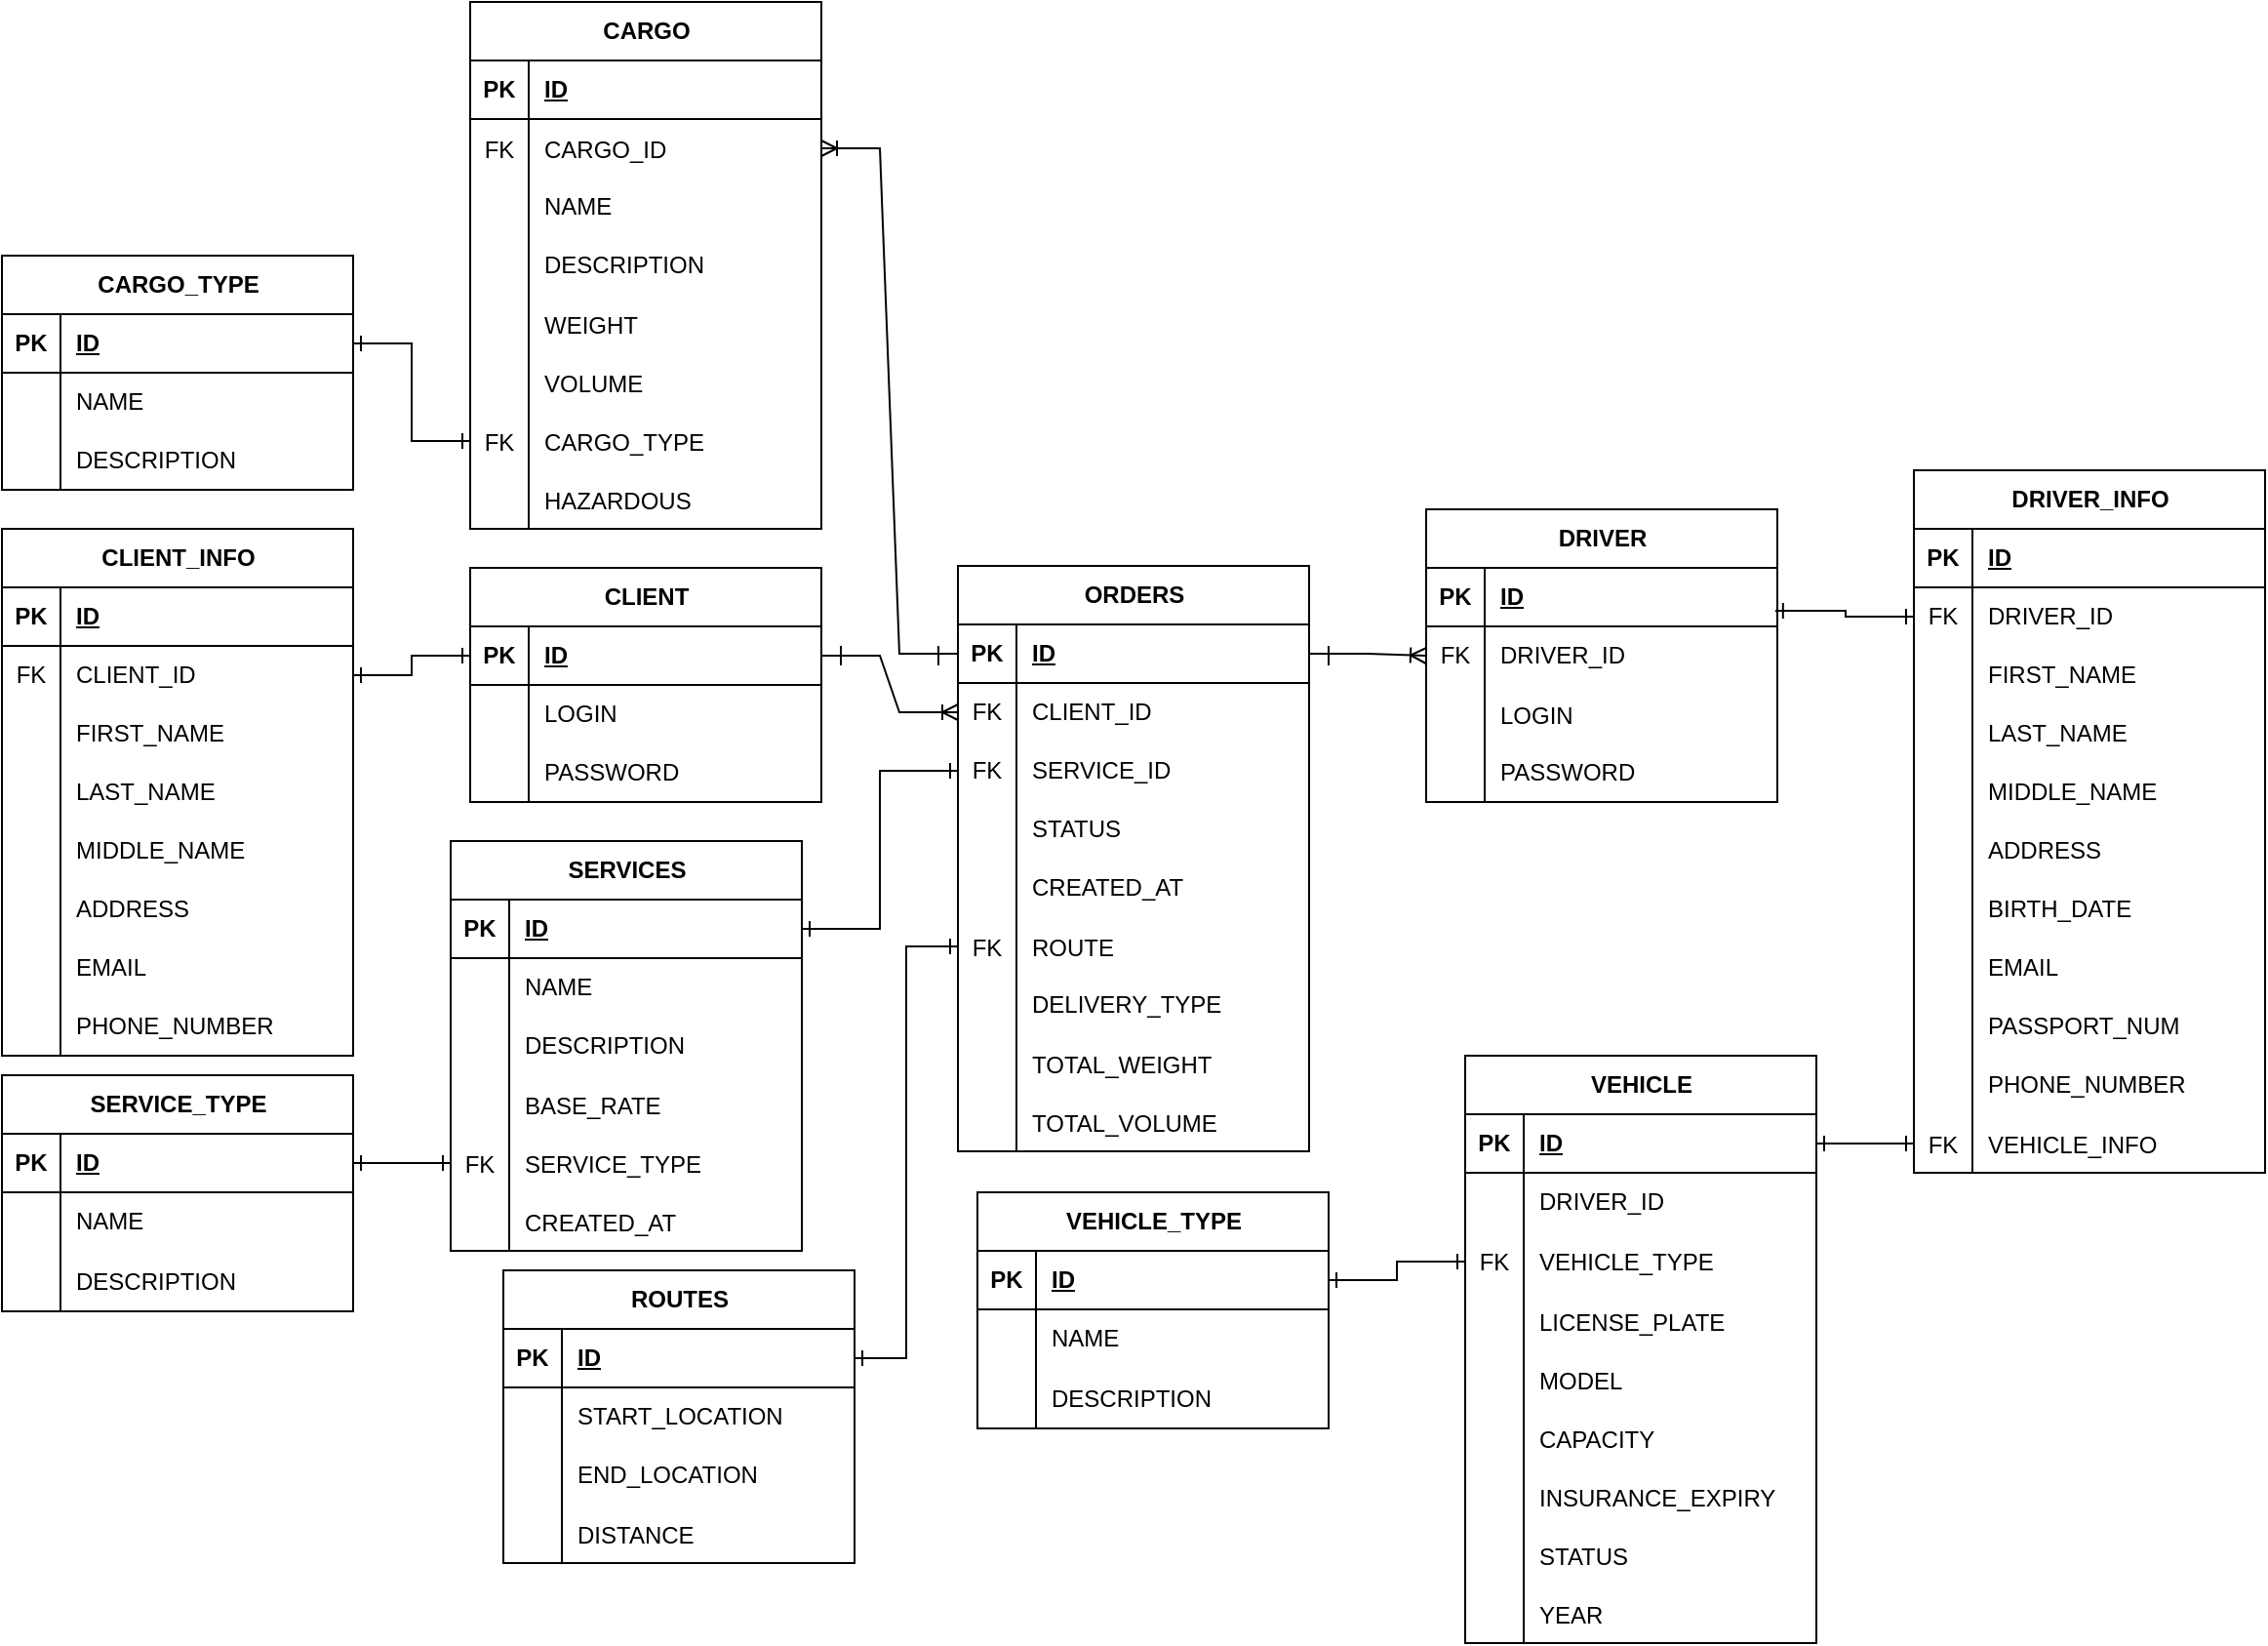 <mxfile version="26.0.16">
  <diagram name="Страница — 1" id="d5n1HPciDMs6Z6PrQuVA">
    <mxGraphModel dx="1843" dy="807" grid="1" gridSize="10" guides="1" tooltips="1" connect="1" arrows="1" fold="1" page="1" pageScale="1" pageWidth="827" pageHeight="1169" math="0" shadow="0">
      <root>
        <mxCell id="0" />
        <mxCell id="1" parent="0" />
        <mxCell id="cceTIDvHyEK8OM6yvdEj-1" value="DRIVER" style="shape=table;startSize=30;container=1;collapsible=1;childLayout=tableLayout;fixedRows=1;rowLines=0;fontStyle=1;align=center;resizeLast=1;html=1;" vertex="1" parent="1">
          <mxGeometry x="1120" y="810" width="180" height="150.0" as="geometry" />
        </mxCell>
        <mxCell id="cceTIDvHyEK8OM6yvdEj-2" value="" style="shape=tableRow;horizontal=0;startSize=0;swimlaneHead=0;swimlaneBody=0;fillColor=none;collapsible=0;dropTarget=0;points=[[0,0.5],[1,0.5]];portConstraint=eastwest;top=0;left=0;right=0;bottom=1;" vertex="1" parent="cceTIDvHyEK8OM6yvdEj-1">
          <mxGeometry y="30" width="180" height="30" as="geometry" />
        </mxCell>
        <mxCell id="cceTIDvHyEK8OM6yvdEj-3" value="PK" style="shape=partialRectangle;connectable=0;fillColor=none;top=0;left=0;bottom=0;right=0;fontStyle=1;overflow=hidden;whiteSpace=wrap;html=1;" vertex="1" parent="cceTIDvHyEK8OM6yvdEj-2">
          <mxGeometry width="30" height="30" as="geometry">
            <mxRectangle width="30" height="30" as="alternateBounds" />
          </mxGeometry>
        </mxCell>
        <mxCell id="cceTIDvHyEK8OM6yvdEj-4" value="ID" style="shape=partialRectangle;connectable=0;fillColor=none;top=0;left=0;bottom=0;right=0;align=left;spacingLeft=6;fontStyle=5;overflow=hidden;whiteSpace=wrap;html=1;" vertex="1" parent="cceTIDvHyEK8OM6yvdEj-2">
          <mxGeometry x="30" width="150" height="30" as="geometry">
            <mxRectangle width="150" height="30" as="alternateBounds" />
          </mxGeometry>
        </mxCell>
        <mxCell id="cceTIDvHyEK8OM6yvdEj-5" value="" style="shape=tableRow;horizontal=0;startSize=0;swimlaneHead=0;swimlaneBody=0;fillColor=none;collapsible=0;dropTarget=0;points=[[0,0.5],[1,0.5]];portConstraint=eastwest;top=0;left=0;right=0;bottom=0;" vertex="1" parent="cceTIDvHyEK8OM6yvdEj-1">
          <mxGeometry y="60" width="180" height="30" as="geometry" />
        </mxCell>
        <mxCell id="cceTIDvHyEK8OM6yvdEj-6" value="FK" style="shape=partialRectangle;connectable=0;fillColor=none;top=0;left=0;bottom=0;right=0;editable=1;overflow=hidden;whiteSpace=wrap;html=1;" vertex="1" parent="cceTIDvHyEK8OM6yvdEj-5">
          <mxGeometry width="30" height="30" as="geometry">
            <mxRectangle width="30" height="30" as="alternateBounds" />
          </mxGeometry>
        </mxCell>
        <mxCell id="cceTIDvHyEK8OM6yvdEj-7" value="DRIVER_ID" style="shape=partialRectangle;connectable=0;fillColor=none;top=0;left=0;bottom=0;right=0;align=left;spacingLeft=6;overflow=hidden;whiteSpace=wrap;html=1;" vertex="1" parent="cceTIDvHyEK8OM6yvdEj-5">
          <mxGeometry x="30" width="150" height="30" as="geometry">
            <mxRectangle width="150" height="30" as="alternateBounds" />
          </mxGeometry>
        </mxCell>
        <mxCell id="cceTIDvHyEK8OM6yvdEj-329" value="" style="shape=tableRow;horizontal=0;startSize=0;swimlaneHead=0;swimlaneBody=0;fillColor=none;collapsible=0;dropTarget=0;points=[[0,0.5],[1,0.5]];portConstraint=eastwest;top=0;left=0;right=0;bottom=0;" vertex="1" parent="cceTIDvHyEK8OM6yvdEj-1">
          <mxGeometry y="90" width="180" height="30" as="geometry" />
        </mxCell>
        <mxCell id="cceTIDvHyEK8OM6yvdEj-330" value="" style="shape=partialRectangle;connectable=0;fillColor=none;top=0;left=0;bottom=0;right=0;editable=1;overflow=hidden;" vertex="1" parent="cceTIDvHyEK8OM6yvdEj-329">
          <mxGeometry width="30" height="30" as="geometry">
            <mxRectangle width="30" height="30" as="alternateBounds" />
          </mxGeometry>
        </mxCell>
        <mxCell id="cceTIDvHyEK8OM6yvdEj-331" value="LOGIN" style="shape=partialRectangle;connectable=0;fillColor=none;top=0;left=0;bottom=0;right=0;align=left;spacingLeft=6;overflow=hidden;" vertex="1" parent="cceTIDvHyEK8OM6yvdEj-329">
          <mxGeometry x="30" width="150" height="30" as="geometry">
            <mxRectangle width="150" height="30" as="alternateBounds" />
          </mxGeometry>
        </mxCell>
        <mxCell id="cceTIDvHyEK8OM6yvdEj-8" value="" style="shape=tableRow;horizontal=0;startSize=0;swimlaneHead=0;swimlaneBody=0;fillColor=none;collapsible=0;dropTarget=0;points=[[0,0.5],[1,0.5]];portConstraint=eastwest;top=0;left=0;right=0;bottom=0;" vertex="1" parent="cceTIDvHyEK8OM6yvdEj-1">
          <mxGeometry y="120" width="180" height="30" as="geometry" />
        </mxCell>
        <mxCell id="cceTIDvHyEK8OM6yvdEj-9" value="" style="shape=partialRectangle;connectable=0;fillColor=none;top=0;left=0;bottom=0;right=0;editable=1;overflow=hidden;whiteSpace=wrap;html=1;" vertex="1" parent="cceTIDvHyEK8OM6yvdEj-8">
          <mxGeometry width="30" height="30" as="geometry">
            <mxRectangle width="30" height="30" as="alternateBounds" />
          </mxGeometry>
        </mxCell>
        <mxCell id="cceTIDvHyEK8OM6yvdEj-10" value="PASSWORD" style="shape=partialRectangle;connectable=0;fillColor=none;top=0;left=0;bottom=0;right=0;align=left;spacingLeft=6;overflow=hidden;whiteSpace=wrap;html=1;" vertex="1" parent="cceTIDvHyEK8OM6yvdEj-8">
          <mxGeometry x="30" width="150" height="30" as="geometry">
            <mxRectangle width="150" height="30" as="alternateBounds" />
          </mxGeometry>
        </mxCell>
        <mxCell id="cceTIDvHyEK8OM6yvdEj-11" value="DRIVER_INFO" style="shape=table;startSize=30;container=1;collapsible=1;childLayout=tableLayout;fixedRows=1;rowLines=0;fontStyle=1;align=center;resizeLast=1;html=1;" vertex="1" parent="1">
          <mxGeometry x="1370" y="790" width="180" height="360.0" as="geometry" />
        </mxCell>
        <mxCell id="cceTIDvHyEK8OM6yvdEj-12" value="" style="shape=tableRow;horizontal=0;startSize=0;swimlaneHead=0;swimlaneBody=0;fillColor=none;collapsible=0;dropTarget=0;points=[[0,0.5],[1,0.5]];portConstraint=eastwest;top=0;left=0;right=0;bottom=1;" vertex="1" parent="cceTIDvHyEK8OM6yvdEj-11">
          <mxGeometry y="30" width="180" height="30" as="geometry" />
        </mxCell>
        <mxCell id="cceTIDvHyEK8OM6yvdEj-13" value="PK" style="shape=partialRectangle;connectable=0;fillColor=none;top=0;left=0;bottom=0;right=0;fontStyle=1;overflow=hidden;whiteSpace=wrap;html=1;" vertex="1" parent="cceTIDvHyEK8OM6yvdEj-12">
          <mxGeometry width="30" height="30" as="geometry">
            <mxRectangle width="30" height="30" as="alternateBounds" />
          </mxGeometry>
        </mxCell>
        <mxCell id="cceTIDvHyEK8OM6yvdEj-14" value="ID" style="shape=partialRectangle;connectable=0;fillColor=none;top=0;left=0;bottom=0;right=0;align=left;spacingLeft=6;fontStyle=5;overflow=hidden;whiteSpace=wrap;html=1;" vertex="1" parent="cceTIDvHyEK8OM6yvdEj-12">
          <mxGeometry x="30" width="150" height="30" as="geometry">
            <mxRectangle width="150" height="30" as="alternateBounds" />
          </mxGeometry>
        </mxCell>
        <mxCell id="cceTIDvHyEK8OM6yvdEj-15" value="" style="shape=tableRow;horizontal=0;startSize=0;swimlaneHead=0;swimlaneBody=0;fillColor=none;collapsible=0;dropTarget=0;points=[[0,0.5],[1,0.5]];portConstraint=eastwest;top=0;left=0;right=0;bottom=0;" vertex="1" parent="cceTIDvHyEK8OM6yvdEj-11">
          <mxGeometry y="60" width="180" height="30" as="geometry" />
        </mxCell>
        <mxCell id="cceTIDvHyEK8OM6yvdEj-16" value="FK" style="shape=partialRectangle;connectable=0;fillColor=none;top=0;left=0;bottom=0;right=0;editable=1;overflow=hidden;whiteSpace=wrap;html=1;" vertex="1" parent="cceTIDvHyEK8OM6yvdEj-15">
          <mxGeometry width="30" height="30" as="geometry">
            <mxRectangle width="30" height="30" as="alternateBounds" />
          </mxGeometry>
        </mxCell>
        <mxCell id="cceTIDvHyEK8OM6yvdEj-17" value="DRIVER_ID" style="shape=partialRectangle;connectable=0;fillColor=none;top=0;left=0;bottom=0;right=0;align=left;spacingLeft=6;overflow=hidden;whiteSpace=wrap;html=1;" vertex="1" parent="cceTIDvHyEK8OM6yvdEj-15">
          <mxGeometry x="30" width="150" height="30" as="geometry">
            <mxRectangle width="150" height="30" as="alternateBounds" />
          </mxGeometry>
        </mxCell>
        <mxCell id="cceTIDvHyEK8OM6yvdEj-18" value="" style="shape=tableRow;horizontal=0;startSize=0;swimlaneHead=0;swimlaneBody=0;fillColor=none;collapsible=0;dropTarget=0;points=[[0,0.5],[1,0.5]];portConstraint=eastwest;top=0;left=0;right=0;bottom=0;" vertex="1" parent="cceTIDvHyEK8OM6yvdEj-11">
          <mxGeometry y="90" width="180" height="30" as="geometry" />
        </mxCell>
        <mxCell id="cceTIDvHyEK8OM6yvdEj-19" value="" style="shape=partialRectangle;connectable=0;fillColor=none;top=0;left=0;bottom=0;right=0;editable=1;overflow=hidden;whiteSpace=wrap;html=1;" vertex="1" parent="cceTIDvHyEK8OM6yvdEj-18">
          <mxGeometry width="30" height="30" as="geometry">
            <mxRectangle width="30" height="30" as="alternateBounds" />
          </mxGeometry>
        </mxCell>
        <mxCell id="cceTIDvHyEK8OM6yvdEj-20" value="FIRST_NAME" style="shape=partialRectangle;connectable=0;fillColor=none;top=0;left=0;bottom=0;right=0;align=left;spacingLeft=6;overflow=hidden;whiteSpace=wrap;html=1;" vertex="1" parent="cceTIDvHyEK8OM6yvdEj-18">
          <mxGeometry x="30" width="150" height="30" as="geometry">
            <mxRectangle width="150" height="30" as="alternateBounds" />
          </mxGeometry>
        </mxCell>
        <mxCell id="cceTIDvHyEK8OM6yvdEj-21" value="" style="shape=tableRow;horizontal=0;startSize=0;swimlaneHead=0;swimlaneBody=0;fillColor=none;collapsible=0;dropTarget=0;points=[[0,0.5],[1,0.5]];portConstraint=eastwest;top=0;left=0;right=0;bottom=0;" vertex="1" parent="cceTIDvHyEK8OM6yvdEj-11">
          <mxGeometry y="120" width="180" height="30" as="geometry" />
        </mxCell>
        <mxCell id="cceTIDvHyEK8OM6yvdEj-22" value="" style="shape=partialRectangle;connectable=0;fillColor=none;top=0;left=0;bottom=0;right=0;editable=1;overflow=hidden;whiteSpace=wrap;html=1;" vertex="1" parent="cceTIDvHyEK8OM6yvdEj-21">
          <mxGeometry width="30" height="30" as="geometry">
            <mxRectangle width="30" height="30" as="alternateBounds" />
          </mxGeometry>
        </mxCell>
        <mxCell id="cceTIDvHyEK8OM6yvdEj-23" value="LAST_NAME" style="shape=partialRectangle;connectable=0;fillColor=none;top=0;left=0;bottom=0;right=0;align=left;spacingLeft=6;overflow=hidden;whiteSpace=wrap;html=1;" vertex="1" parent="cceTIDvHyEK8OM6yvdEj-21">
          <mxGeometry x="30" width="150" height="30" as="geometry">
            <mxRectangle width="150" height="30" as="alternateBounds" />
          </mxGeometry>
        </mxCell>
        <mxCell id="cceTIDvHyEK8OM6yvdEj-24" value="" style="shape=tableRow;horizontal=0;startSize=0;swimlaneHead=0;swimlaneBody=0;fillColor=none;collapsible=0;dropTarget=0;points=[[0,0.5],[1,0.5]];portConstraint=eastwest;top=0;left=0;right=0;bottom=0;" vertex="1" parent="cceTIDvHyEK8OM6yvdEj-11">
          <mxGeometry y="150" width="180" height="30" as="geometry" />
        </mxCell>
        <mxCell id="cceTIDvHyEK8OM6yvdEj-25" value="" style="shape=partialRectangle;connectable=0;fillColor=none;top=0;left=0;bottom=0;right=0;editable=1;overflow=hidden;whiteSpace=wrap;html=1;" vertex="1" parent="cceTIDvHyEK8OM6yvdEj-24">
          <mxGeometry width="30" height="30" as="geometry">
            <mxRectangle width="30" height="30" as="alternateBounds" />
          </mxGeometry>
        </mxCell>
        <mxCell id="cceTIDvHyEK8OM6yvdEj-26" value="MIDDLE_NAME" style="shape=partialRectangle;connectable=0;fillColor=none;top=0;left=0;bottom=0;right=0;align=left;spacingLeft=6;overflow=hidden;whiteSpace=wrap;html=1;" vertex="1" parent="cceTIDvHyEK8OM6yvdEj-24">
          <mxGeometry x="30" width="150" height="30" as="geometry">
            <mxRectangle width="150" height="30" as="alternateBounds" />
          </mxGeometry>
        </mxCell>
        <mxCell id="cceTIDvHyEK8OM6yvdEj-27" value="" style="shape=tableRow;horizontal=0;startSize=0;swimlaneHead=0;swimlaneBody=0;fillColor=none;collapsible=0;dropTarget=0;points=[[0,0.5],[1,0.5]];portConstraint=eastwest;top=0;left=0;right=0;bottom=0;" vertex="1" parent="cceTIDvHyEK8OM6yvdEj-11">
          <mxGeometry y="180" width="180" height="30" as="geometry" />
        </mxCell>
        <mxCell id="cceTIDvHyEK8OM6yvdEj-28" value="" style="shape=partialRectangle;connectable=0;fillColor=none;top=0;left=0;bottom=0;right=0;editable=1;overflow=hidden;whiteSpace=wrap;html=1;" vertex="1" parent="cceTIDvHyEK8OM6yvdEj-27">
          <mxGeometry width="30" height="30" as="geometry">
            <mxRectangle width="30" height="30" as="alternateBounds" />
          </mxGeometry>
        </mxCell>
        <mxCell id="cceTIDvHyEK8OM6yvdEj-29" value="ADDRESS" style="shape=partialRectangle;connectable=0;fillColor=none;top=0;left=0;bottom=0;right=0;align=left;spacingLeft=6;overflow=hidden;whiteSpace=wrap;html=1;" vertex="1" parent="cceTIDvHyEK8OM6yvdEj-27">
          <mxGeometry x="30" width="150" height="30" as="geometry">
            <mxRectangle width="150" height="30" as="alternateBounds" />
          </mxGeometry>
        </mxCell>
        <mxCell id="cceTIDvHyEK8OM6yvdEj-30" value="" style="shape=tableRow;horizontal=0;startSize=0;swimlaneHead=0;swimlaneBody=0;fillColor=none;collapsible=0;dropTarget=0;points=[[0,0.5],[1,0.5]];portConstraint=eastwest;top=0;left=0;right=0;bottom=0;" vertex="1" parent="cceTIDvHyEK8OM6yvdEj-11">
          <mxGeometry y="210" width="180" height="30" as="geometry" />
        </mxCell>
        <mxCell id="cceTIDvHyEK8OM6yvdEj-31" value="" style="shape=partialRectangle;connectable=0;fillColor=none;top=0;left=0;bottom=0;right=0;editable=1;overflow=hidden;whiteSpace=wrap;html=1;" vertex="1" parent="cceTIDvHyEK8OM6yvdEj-30">
          <mxGeometry width="30" height="30" as="geometry">
            <mxRectangle width="30" height="30" as="alternateBounds" />
          </mxGeometry>
        </mxCell>
        <mxCell id="cceTIDvHyEK8OM6yvdEj-32" value="BIRTH_DATE" style="shape=partialRectangle;connectable=0;fillColor=none;top=0;left=0;bottom=0;right=0;align=left;spacingLeft=6;overflow=hidden;whiteSpace=wrap;html=1;" vertex="1" parent="cceTIDvHyEK8OM6yvdEj-30">
          <mxGeometry x="30" width="150" height="30" as="geometry">
            <mxRectangle width="150" height="30" as="alternateBounds" />
          </mxGeometry>
        </mxCell>
        <mxCell id="cceTIDvHyEK8OM6yvdEj-33" value="" style="shape=tableRow;horizontal=0;startSize=0;swimlaneHead=0;swimlaneBody=0;fillColor=none;collapsible=0;dropTarget=0;points=[[0,0.5],[1,0.5]];portConstraint=eastwest;top=0;left=0;right=0;bottom=0;" vertex="1" parent="cceTIDvHyEK8OM6yvdEj-11">
          <mxGeometry y="240" width="180" height="30" as="geometry" />
        </mxCell>
        <mxCell id="cceTIDvHyEK8OM6yvdEj-34" value="" style="shape=partialRectangle;connectable=0;fillColor=none;top=0;left=0;bottom=0;right=0;editable=1;overflow=hidden;whiteSpace=wrap;html=1;" vertex="1" parent="cceTIDvHyEK8OM6yvdEj-33">
          <mxGeometry width="30" height="30" as="geometry">
            <mxRectangle width="30" height="30" as="alternateBounds" />
          </mxGeometry>
        </mxCell>
        <mxCell id="cceTIDvHyEK8OM6yvdEj-35" value="EMAIL" style="shape=partialRectangle;connectable=0;fillColor=none;top=0;left=0;bottom=0;right=0;align=left;spacingLeft=6;overflow=hidden;whiteSpace=wrap;html=1;" vertex="1" parent="cceTIDvHyEK8OM6yvdEj-33">
          <mxGeometry x="30" width="150" height="30" as="geometry">
            <mxRectangle width="150" height="30" as="alternateBounds" />
          </mxGeometry>
        </mxCell>
        <mxCell id="cceTIDvHyEK8OM6yvdEj-36" value="" style="shape=tableRow;horizontal=0;startSize=0;swimlaneHead=0;swimlaneBody=0;fillColor=none;collapsible=0;dropTarget=0;points=[[0,0.5],[1,0.5]];portConstraint=eastwest;top=0;left=0;right=0;bottom=0;" vertex="1" parent="cceTIDvHyEK8OM6yvdEj-11">
          <mxGeometry y="270" width="180" height="30" as="geometry" />
        </mxCell>
        <mxCell id="cceTIDvHyEK8OM6yvdEj-37" value="" style="shape=partialRectangle;connectable=0;fillColor=none;top=0;left=0;bottom=0;right=0;editable=1;overflow=hidden;whiteSpace=wrap;html=1;" vertex="1" parent="cceTIDvHyEK8OM6yvdEj-36">
          <mxGeometry width="30" height="30" as="geometry">
            <mxRectangle width="30" height="30" as="alternateBounds" />
          </mxGeometry>
        </mxCell>
        <mxCell id="cceTIDvHyEK8OM6yvdEj-38" value="PASSPORT_NUM" style="shape=partialRectangle;connectable=0;fillColor=none;top=0;left=0;bottom=0;right=0;align=left;spacingLeft=6;overflow=hidden;whiteSpace=wrap;html=1;" vertex="1" parent="cceTIDvHyEK8OM6yvdEj-36">
          <mxGeometry x="30" width="150" height="30" as="geometry">
            <mxRectangle width="150" height="30" as="alternateBounds" />
          </mxGeometry>
        </mxCell>
        <mxCell id="cceTIDvHyEK8OM6yvdEj-39" value="" style="shape=tableRow;horizontal=0;startSize=0;swimlaneHead=0;swimlaneBody=0;fillColor=none;collapsible=0;dropTarget=0;points=[[0,0.5],[1,0.5]];portConstraint=eastwest;top=0;left=0;right=0;bottom=0;" vertex="1" parent="cceTIDvHyEK8OM6yvdEj-11">
          <mxGeometry y="300" width="180" height="30" as="geometry" />
        </mxCell>
        <mxCell id="cceTIDvHyEK8OM6yvdEj-40" value="" style="shape=partialRectangle;connectable=0;fillColor=none;top=0;left=0;bottom=0;right=0;editable=1;overflow=hidden;whiteSpace=wrap;html=1;" vertex="1" parent="cceTIDvHyEK8OM6yvdEj-39">
          <mxGeometry width="30" height="30" as="geometry">
            <mxRectangle width="30" height="30" as="alternateBounds" />
          </mxGeometry>
        </mxCell>
        <mxCell id="cceTIDvHyEK8OM6yvdEj-41" value="PHONE_NUMBER" style="shape=partialRectangle;connectable=0;fillColor=none;top=0;left=0;bottom=0;right=0;align=left;spacingLeft=6;overflow=hidden;whiteSpace=wrap;html=1;" vertex="1" parent="cceTIDvHyEK8OM6yvdEj-39">
          <mxGeometry x="30" width="150" height="30" as="geometry">
            <mxRectangle width="150" height="30" as="alternateBounds" />
          </mxGeometry>
        </mxCell>
        <mxCell id="cceTIDvHyEK8OM6yvdEj-274" value="" style="shape=tableRow;horizontal=0;startSize=0;swimlaneHead=0;swimlaneBody=0;fillColor=none;collapsible=0;dropTarget=0;points=[[0,0.5],[1,0.5]];portConstraint=eastwest;top=0;left=0;right=0;bottom=0;" vertex="1" parent="cceTIDvHyEK8OM6yvdEj-11">
          <mxGeometry y="330" width="180" height="30" as="geometry" />
        </mxCell>
        <mxCell id="cceTIDvHyEK8OM6yvdEj-275" value="FK" style="shape=partialRectangle;connectable=0;fillColor=none;top=0;left=0;bottom=0;right=0;editable=1;overflow=hidden;" vertex="1" parent="cceTIDvHyEK8OM6yvdEj-274">
          <mxGeometry width="30" height="30" as="geometry">
            <mxRectangle width="30" height="30" as="alternateBounds" />
          </mxGeometry>
        </mxCell>
        <mxCell id="cceTIDvHyEK8OM6yvdEj-276" value="VEHICLE_INFO" style="shape=partialRectangle;connectable=0;fillColor=none;top=0;left=0;bottom=0;right=0;align=left;spacingLeft=6;overflow=hidden;" vertex="1" parent="cceTIDvHyEK8OM6yvdEj-274">
          <mxGeometry x="30" width="150" height="30" as="geometry">
            <mxRectangle width="150" height="30" as="alternateBounds" />
          </mxGeometry>
        </mxCell>
        <mxCell id="cceTIDvHyEK8OM6yvdEj-55" style="edgeStyle=orthogonalEdgeStyle;rounded=0;orthogonalLoop=1;jettySize=auto;html=1;exitX=0;exitY=0.5;exitDx=0;exitDy=0;entryX=0.994;entryY=0.732;entryDx=0;entryDy=0;entryPerimeter=0;startArrow=ERone;startFill=0;endArrow=ERone;endFill=0;" edge="1" parent="1" source="cceTIDvHyEK8OM6yvdEj-15" target="cceTIDvHyEK8OM6yvdEj-2">
          <mxGeometry relative="1" as="geometry" />
        </mxCell>
        <mxCell id="cceTIDvHyEK8OM6yvdEj-57" value="CLIENT" style="shape=table;startSize=30;container=1;collapsible=1;childLayout=tableLayout;fixedRows=1;rowLines=0;fontStyle=1;align=center;resizeLast=1;html=1;" vertex="1" parent="1">
          <mxGeometry x="630" y="840" width="180" height="120.0" as="geometry" />
        </mxCell>
        <mxCell id="cceTIDvHyEK8OM6yvdEj-58" value="" style="shape=tableRow;horizontal=0;startSize=0;swimlaneHead=0;swimlaneBody=0;fillColor=none;collapsible=0;dropTarget=0;points=[[0,0.5],[1,0.5]];portConstraint=eastwest;top=0;left=0;right=0;bottom=1;" vertex="1" parent="cceTIDvHyEK8OM6yvdEj-57">
          <mxGeometry y="30" width="180" height="30" as="geometry" />
        </mxCell>
        <mxCell id="cceTIDvHyEK8OM6yvdEj-59" value="PK" style="shape=partialRectangle;connectable=0;fillColor=none;top=0;left=0;bottom=0;right=0;fontStyle=1;overflow=hidden;whiteSpace=wrap;html=1;" vertex="1" parent="cceTIDvHyEK8OM6yvdEj-58">
          <mxGeometry width="30" height="30" as="geometry">
            <mxRectangle width="30" height="30" as="alternateBounds" />
          </mxGeometry>
        </mxCell>
        <mxCell id="cceTIDvHyEK8OM6yvdEj-60" value="ID" style="shape=partialRectangle;connectable=0;fillColor=none;top=0;left=0;bottom=0;right=0;align=left;spacingLeft=6;fontStyle=5;overflow=hidden;whiteSpace=wrap;html=1;" vertex="1" parent="cceTIDvHyEK8OM6yvdEj-58">
          <mxGeometry x="30" width="150" height="30" as="geometry">
            <mxRectangle width="150" height="30" as="alternateBounds" />
          </mxGeometry>
        </mxCell>
        <mxCell id="cceTIDvHyEK8OM6yvdEj-61" value="" style="shape=tableRow;horizontal=0;startSize=0;swimlaneHead=0;swimlaneBody=0;fillColor=none;collapsible=0;dropTarget=0;points=[[0,0.5],[1,0.5]];portConstraint=eastwest;top=0;left=0;right=0;bottom=0;" vertex="1" parent="cceTIDvHyEK8OM6yvdEj-57">
          <mxGeometry y="60" width="180" height="30" as="geometry" />
        </mxCell>
        <mxCell id="cceTIDvHyEK8OM6yvdEj-62" value="" style="shape=partialRectangle;connectable=0;fillColor=none;top=0;left=0;bottom=0;right=0;editable=1;overflow=hidden;whiteSpace=wrap;html=1;" vertex="1" parent="cceTIDvHyEK8OM6yvdEj-61">
          <mxGeometry width="30" height="30" as="geometry">
            <mxRectangle width="30" height="30" as="alternateBounds" />
          </mxGeometry>
        </mxCell>
        <mxCell id="cceTIDvHyEK8OM6yvdEj-63" value="LOGIN" style="shape=partialRectangle;connectable=0;fillColor=none;top=0;left=0;bottom=0;right=0;align=left;spacingLeft=6;overflow=hidden;whiteSpace=wrap;html=1;" vertex="1" parent="cceTIDvHyEK8OM6yvdEj-61">
          <mxGeometry x="30" width="150" height="30" as="geometry">
            <mxRectangle width="150" height="30" as="alternateBounds" />
          </mxGeometry>
        </mxCell>
        <mxCell id="cceTIDvHyEK8OM6yvdEj-64" value="" style="shape=tableRow;horizontal=0;startSize=0;swimlaneHead=0;swimlaneBody=0;fillColor=none;collapsible=0;dropTarget=0;points=[[0,0.5],[1,0.5]];portConstraint=eastwest;top=0;left=0;right=0;bottom=0;" vertex="1" parent="cceTIDvHyEK8OM6yvdEj-57">
          <mxGeometry y="90" width="180" height="30" as="geometry" />
        </mxCell>
        <mxCell id="cceTIDvHyEK8OM6yvdEj-65" value="" style="shape=partialRectangle;connectable=0;fillColor=none;top=0;left=0;bottom=0;right=0;editable=1;overflow=hidden;whiteSpace=wrap;html=1;" vertex="1" parent="cceTIDvHyEK8OM6yvdEj-64">
          <mxGeometry width="30" height="30" as="geometry">
            <mxRectangle width="30" height="30" as="alternateBounds" />
          </mxGeometry>
        </mxCell>
        <mxCell id="cceTIDvHyEK8OM6yvdEj-66" value="PASSWORD" style="shape=partialRectangle;connectable=0;fillColor=none;top=0;left=0;bottom=0;right=0;align=left;spacingLeft=6;overflow=hidden;whiteSpace=wrap;html=1;" vertex="1" parent="cceTIDvHyEK8OM6yvdEj-64">
          <mxGeometry x="30" width="150" height="30" as="geometry">
            <mxRectangle width="150" height="30" as="alternateBounds" />
          </mxGeometry>
        </mxCell>
        <mxCell id="cceTIDvHyEK8OM6yvdEj-67" value="CLIENT_INFO" style="shape=table;startSize=30;container=1;collapsible=1;childLayout=tableLayout;fixedRows=1;rowLines=0;fontStyle=1;align=center;resizeLast=1;html=1;" vertex="1" parent="1">
          <mxGeometry x="390" y="820" width="180" height="270.0" as="geometry" />
        </mxCell>
        <mxCell id="cceTIDvHyEK8OM6yvdEj-68" value="" style="shape=tableRow;horizontal=0;startSize=0;swimlaneHead=0;swimlaneBody=0;fillColor=none;collapsible=0;dropTarget=0;points=[[0,0.5],[1,0.5]];portConstraint=eastwest;top=0;left=0;right=0;bottom=1;" vertex="1" parent="cceTIDvHyEK8OM6yvdEj-67">
          <mxGeometry y="30" width="180" height="30" as="geometry" />
        </mxCell>
        <mxCell id="cceTIDvHyEK8OM6yvdEj-69" value="PK" style="shape=partialRectangle;connectable=0;fillColor=none;top=0;left=0;bottom=0;right=0;fontStyle=1;overflow=hidden;whiteSpace=wrap;html=1;" vertex="1" parent="cceTIDvHyEK8OM6yvdEj-68">
          <mxGeometry width="30" height="30" as="geometry">
            <mxRectangle width="30" height="30" as="alternateBounds" />
          </mxGeometry>
        </mxCell>
        <mxCell id="cceTIDvHyEK8OM6yvdEj-70" value="ID" style="shape=partialRectangle;connectable=0;fillColor=none;top=0;left=0;bottom=0;right=0;align=left;spacingLeft=6;fontStyle=5;overflow=hidden;whiteSpace=wrap;html=1;" vertex="1" parent="cceTIDvHyEK8OM6yvdEj-68">
          <mxGeometry x="30" width="150" height="30" as="geometry">
            <mxRectangle width="150" height="30" as="alternateBounds" />
          </mxGeometry>
        </mxCell>
        <mxCell id="cceTIDvHyEK8OM6yvdEj-71" value="" style="shape=tableRow;horizontal=0;startSize=0;swimlaneHead=0;swimlaneBody=0;fillColor=none;collapsible=0;dropTarget=0;points=[[0,0.5],[1,0.5]];portConstraint=eastwest;top=0;left=0;right=0;bottom=0;" vertex="1" parent="cceTIDvHyEK8OM6yvdEj-67">
          <mxGeometry y="60" width="180" height="30" as="geometry" />
        </mxCell>
        <mxCell id="cceTIDvHyEK8OM6yvdEj-72" value="FK" style="shape=partialRectangle;connectable=0;fillColor=none;top=0;left=0;bottom=0;right=0;editable=1;overflow=hidden;whiteSpace=wrap;html=1;" vertex="1" parent="cceTIDvHyEK8OM6yvdEj-71">
          <mxGeometry width="30" height="30" as="geometry">
            <mxRectangle width="30" height="30" as="alternateBounds" />
          </mxGeometry>
        </mxCell>
        <mxCell id="cceTIDvHyEK8OM6yvdEj-73" value="CLIENT_ID" style="shape=partialRectangle;connectable=0;fillColor=none;top=0;left=0;bottom=0;right=0;align=left;spacingLeft=6;overflow=hidden;whiteSpace=wrap;html=1;" vertex="1" parent="cceTIDvHyEK8OM6yvdEj-71">
          <mxGeometry x="30" width="150" height="30" as="geometry">
            <mxRectangle width="150" height="30" as="alternateBounds" />
          </mxGeometry>
        </mxCell>
        <mxCell id="cceTIDvHyEK8OM6yvdEj-74" value="" style="shape=tableRow;horizontal=0;startSize=0;swimlaneHead=0;swimlaneBody=0;fillColor=none;collapsible=0;dropTarget=0;points=[[0,0.5],[1,0.5]];portConstraint=eastwest;top=0;left=0;right=0;bottom=0;" vertex="1" parent="cceTIDvHyEK8OM6yvdEj-67">
          <mxGeometry y="90" width="180" height="30" as="geometry" />
        </mxCell>
        <mxCell id="cceTIDvHyEK8OM6yvdEj-75" value="" style="shape=partialRectangle;connectable=0;fillColor=none;top=0;left=0;bottom=0;right=0;editable=1;overflow=hidden;whiteSpace=wrap;html=1;" vertex="1" parent="cceTIDvHyEK8OM6yvdEj-74">
          <mxGeometry width="30" height="30" as="geometry">
            <mxRectangle width="30" height="30" as="alternateBounds" />
          </mxGeometry>
        </mxCell>
        <mxCell id="cceTIDvHyEK8OM6yvdEj-76" value="FIRST_NAME" style="shape=partialRectangle;connectable=0;fillColor=none;top=0;left=0;bottom=0;right=0;align=left;spacingLeft=6;overflow=hidden;whiteSpace=wrap;html=1;" vertex="1" parent="cceTIDvHyEK8OM6yvdEj-74">
          <mxGeometry x="30" width="150" height="30" as="geometry">
            <mxRectangle width="150" height="30" as="alternateBounds" />
          </mxGeometry>
        </mxCell>
        <mxCell id="cceTIDvHyEK8OM6yvdEj-77" value="" style="shape=tableRow;horizontal=0;startSize=0;swimlaneHead=0;swimlaneBody=0;fillColor=none;collapsible=0;dropTarget=0;points=[[0,0.5],[1,0.5]];portConstraint=eastwest;top=0;left=0;right=0;bottom=0;" vertex="1" parent="cceTIDvHyEK8OM6yvdEj-67">
          <mxGeometry y="120" width="180" height="30" as="geometry" />
        </mxCell>
        <mxCell id="cceTIDvHyEK8OM6yvdEj-78" value="" style="shape=partialRectangle;connectable=0;fillColor=none;top=0;left=0;bottom=0;right=0;editable=1;overflow=hidden;whiteSpace=wrap;html=1;" vertex="1" parent="cceTIDvHyEK8OM6yvdEj-77">
          <mxGeometry width="30" height="30" as="geometry">
            <mxRectangle width="30" height="30" as="alternateBounds" />
          </mxGeometry>
        </mxCell>
        <mxCell id="cceTIDvHyEK8OM6yvdEj-79" value="LAST_NAME" style="shape=partialRectangle;connectable=0;fillColor=none;top=0;left=0;bottom=0;right=0;align=left;spacingLeft=6;overflow=hidden;whiteSpace=wrap;html=1;" vertex="1" parent="cceTIDvHyEK8OM6yvdEj-77">
          <mxGeometry x="30" width="150" height="30" as="geometry">
            <mxRectangle width="150" height="30" as="alternateBounds" />
          </mxGeometry>
        </mxCell>
        <mxCell id="cceTIDvHyEK8OM6yvdEj-80" value="" style="shape=tableRow;horizontal=0;startSize=0;swimlaneHead=0;swimlaneBody=0;fillColor=none;collapsible=0;dropTarget=0;points=[[0,0.5],[1,0.5]];portConstraint=eastwest;top=0;left=0;right=0;bottom=0;" vertex="1" parent="cceTIDvHyEK8OM6yvdEj-67">
          <mxGeometry y="150" width="180" height="30" as="geometry" />
        </mxCell>
        <mxCell id="cceTIDvHyEK8OM6yvdEj-81" value="" style="shape=partialRectangle;connectable=0;fillColor=none;top=0;left=0;bottom=0;right=0;editable=1;overflow=hidden;whiteSpace=wrap;html=1;" vertex="1" parent="cceTIDvHyEK8OM6yvdEj-80">
          <mxGeometry width="30" height="30" as="geometry">
            <mxRectangle width="30" height="30" as="alternateBounds" />
          </mxGeometry>
        </mxCell>
        <mxCell id="cceTIDvHyEK8OM6yvdEj-82" value="MIDDLE_NAME" style="shape=partialRectangle;connectable=0;fillColor=none;top=0;left=0;bottom=0;right=0;align=left;spacingLeft=6;overflow=hidden;whiteSpace=wrap;html=1;" vertex="1" parent="cceTIDvHyEK8OM6yvdEj-80">
          <mxGeometry x="30" width="150" height="30" as="geometry">
            <mxRectangle width="150" height="30" as="alternateBounds" />
          </mxGeometry>
        </mxCell>
        <mxCell id="cceTIDvHyEK8OM6yvdEj-83" value="" style="shape=tableRow;horizontal=0;startSize=0;swimlaneHead=0;swimlaneBody=0;fillColor=none;collapsible=0;dropTarget=0;points=[[0,0.5],[1,0.5]];portConstraint=eastwest;top=0;left=0;right=0;bottom=0;" vertex="1" parent="cceTIDvHyEK8OM6yvdEj-67">
          <mxGeometry y="180" width="180" height="30" as="geometry" />
        </mxCell>
        <mxCell id="cceTIDvHyEK8OM6yvdEj-84" value="" style="shape=partialRectangle;connectable=0;fillColor=none;top=0;left=0;bottom=0;right=0;editable=1;overflow=hidden;whiteSpace=wrap;html=1;" vertex="1" parent="cceTIDvHyEK8OM6yvdEj-83">
          <mxGeometry width="30" height="30" as="geometry">
            <mxRectangle width="30" height="30" as="alternateBounds" />
          </mxGeometry>
        </mxCell>
        <mxCell id="cceTIDvHyEK8OM6yvdEj-85" value="ADDRESS" style="shape=partialRectangle;connectable=0;fillColor=none;top=0;left=0;bottom=0;right=0;align=left;spacingLeft=6;overflow=hidden;whiteSpace=wrap;html=1;" vertex="1" parent="cceTIDvHyEK8OM6yvdEj-83">
          <mxGeometry x="30" width="150" height="30" as="geometry">
            <mxRectangle width="150" height="30" as="alternateBounds" />
          </mxGeometry>
        </mxCell>
        <mxCell id="cceTIDvHyEK8OM6yvdEj-89" value="" style="shape=tableRow;horizontal=0;startSize=0;swimlaneHead=0;swimlaneBody=0;fillColor=none;collapsible=0;dropTarget=0;points=[[0,0.5],[1,0.5]];portConstraint=eastwest;top=0;left=0;right=0;bottom=0;" vertex="1" parent="cceTIDvHyEK8OM6yvdEj-67">
          <mxGeometry y="210" width="180" height="30" as="geometry" />
        </mxCell>
        <mxCell id="cceTIDvHyEK8OM6yvdEj-90" value="" style="shape=partialRectangle;connectable=0;fillColor=none;top=0;left=0;bottom=0;right=0;editable=1;overflow=hidden;whiteSpace=wrap;html=1;" vertex="1" parent="cceTIDvHyEK8OM6yvdEj-89">
          <mxGeometry width="30" height="30" as="geometry">
            <mxRectangle width="30" height="30" as="alternateBounds" />
          </mxGeometry>
        </mxCell>
        <mxCell id="cceTIDvHyEK8OM6yvdEj-91" value="EMAIL" style="shape=partialRectangle;connectable=0;fillColor=none;top=0;left=0;bottom=0;right=0;align=left;spacingLeft=6;overflow=hidden;whiteSpace=wrap;html=1;" vertex="1" parent="cceTIDvHyEK8OM6yvdEj-89">
          <mxGeometry x="30" width="150" height="30" as="geometry">
            <mxRectangle width="150" height="30" as="alternateBounds" />
          </mxGeometry>
        </mxCell>
        <mxCell id="cceTIDvHyEK8OM6yvdEj-95" value="" style="shape=tableRow;horizontal=0;startSize=0;swimlaneHead=0;swimlaneBody=0;fillColor=none;collapsible=0;dropTarget=0;points=[[0,0.5],[1,0.5]];portConstraint=eastwest;top=0;left=0;right=0;bottom=0;" vertex="1" parent="cceTIDvHyEK8OM6yvdEj-67">
          <mxGeometry y="240" width="180" height="30" as="geometry" />
        </mxCell>
        <mxCell id="cceTIDvHyEK8OM6yvdEj-96" value="" style="shape=partialRectangle;connectable=0;fillColor=none;top=0;left=0;bottom=0;right=0;editable=1;overflow=hidden;whiteSpace=wrap;html=1;" vertex="1" parent="cceTIDvHyEK8OM6yvdEj-95">
          <mxGeometry width="30" height="30" as="geometry">
            <mxRectangle width="30" height="30" as="alternateBounds" />
          </mxGeometry>
        </mxCell>
        <mxCell id="cceTIDvHyEK8OM6yvdEj-97" value="PHONE_NUMBER" style="shape=partialRectangle;connectable=0;fillColor=none;top=0;left=0;bottom=0;right=0;align=left;spacingLeft=6;overflow=hidden;whiteSpace=wrap;html=1;" vertex="1" parent="cceTIDvHyEK8OM6yvdEj-95">
          <mxGeometry x="30" width="150" height="30" as="geometry">
            <mxRectangle width="150" height="30" as="alternateBounds" />
          </mxGeometry>
        </mxCell>
        <mxCell id="cceTIDvHyEK8OM6yvdEj-99" value="SERVICES" style="shape=table;startSize=30;container=1;collapsible=1;childLayout=tableLayout;fixedRows=1;rowLines=0;fontStyle=1;align=center;resizeLast=1;html=1;" vertex="1" parent="1">
          <mxGeometry x="620" y="980" width="180" height="210.0" as="geometry" />
        </mxCell>
        <mxCell id="cceTIDvHyEK8OM6yvdEj-100" value="" style="shape=tableRow;horizontal=0;startSize=0;swimlaneHead=0;swimlaneBody=0;fillColor=none;collapsible=0;dropTarget=0;points=[[0,0.5],[1,0.5]];portConstraint=eastwest;top=0;left=0;right=0;bottom=1;" vertex="1" parent="cceTIDvHyEK8OM6yvdEj-99">
          <mxGeometry y="30" width="180" height="30" as="geometry" />
        </mxCell>
        <mxCell id="cceTIDvHyEK8OM6yvdEj-101" value="PK" style="shape=partialRectangle;connectable=0;fillColor=none;top=0;left=0;bottom=0;right=0;fontStyle=1;overflow=hidden;whiteSpace=wrap;html=1;" vertex="1" parent="cceTIDvHyEK8OM6yvdEj-100">
          <mxGeometry width="30" height="30" as="geometry">
            <mxRectangle width="30" height="30" as="alternateBounds" />
          </mxGeometry>
        </mxCell>
        <mxCell id="cceTIDvHyEK8OM6yvdEj-102" value="ID" style="shape=partialRectangle;connectable=0;fillColor=none;top=0;left=0;bottom=0;right=0;align=left;spacingLeft=6;fontStyle=5;overflow=hidden;whiteSpace=wrap;html=1;" vertex="1" parent="cceTIDvHyEK8OM6yvdEj-100">
          <mxGeometry x="30" width="150" height="30" as="geometry">
            <mxRectangle width="150" height="30" as="alternateBounds" />
          </mxGeometry>
        </mxCell>
        <mxCell id="cceTIDvHyEK8OM6yvdEj-103" value="" style="shape=tableRow;horizontal=0;startSize=0;swimlaneHead=0;swimlaneBody=0;fillColor=none;collapsible=0;dropTarget=0;points=[[0,0.5],[1,0.5]];portConstraint=eastwest;top=0;left=0;right=0;bottom=0;" vertex="1" parent="cceTIDvHyEK8OM6yvdEj-99">
          <mxGeometry y="60" width="180" height="30" as="geometry" />
        </mxCell>
        <mxCell id="cceTIDvHyEK8OM6yvdEj-104" value="" style="shape=partialRectangle;connectable=0;fillColor=none;top=0;left=0;bottom=0;right=0;editable=1;overflow=hidden;whiteSpace=wrap;html=1;" vertex="1" parent="cceTIDvHyEK8OM6yvdEj-103">
          <mxGeometry width="30" height="30" as="geometry">
            <mxRectangle width="30" height="30" as="alternateBounds" />
          </mxGeometry>
        </mxCell>
        <mxCell id="cceTIDvHyEK8OM6yvdEj-105" value="NAME" style="shape=partialRectangle;connectable=0;fillColor=none;top=0;left=0;bottom=0;right=0;align=left;spacingLeft=6;overflow=hidden;whiteSpace=wrap;html=1;" vertex="1" parent="cceTIDvHyEK8OM6yvdEj-103">
          <mxGeometry x="30" width="150" height="30" as="geometry">
            <mxRectangle width="150" height="30" as="alternateBounds" />
          </mxGeometry>
        </mxCell>
        <mxCell id="cceTIDvHyEK8OM6yvdEj-106" value="" style="shape=tableRow;horizontal=0;startSize=0;swimlaneHead=0;swimlaneBody=0;fillColor=none;collapsible=0;dropTarget=0;points=[[0,0.5],[1,0.5]];portConstraint=eastwest;top=0;left=0;right=0;bottom=0;" vertex="1" parent="cceTIDvHyEK8OM6yvdEj-99">
          <mxGeometry y="90" width="180" height="30" as="geometry" />
        </mxCell>
        <mxCell id="cceTIDvHyEK8OM6yvdEj-107" value="" style="shape=partialRectangle;connectable=0;fillColor=none;top=0;left=0;bottom=0;right=0;editable=1;overflow=hidden;whiteSpace=wrap;html=1;" vertex="1" parent="cceTIDvHyEK8OM6yvdEj-106">
          <mxGeometry width="30" height="30" as="geometry">
            <mxRectangle width="30" height="30" as="alternateBounds" />
          </mxGeometry>
        </mxCell>
        <mxCell id="cceTIDvHyEK8OM6yvdEj-108" value="DESCRIPTION" style="shape=partialRectangle;connectable=0;fillColor=none;top=0;left=0;bottom=0;right=0;align=left;spacingLeft=6;overflow=hidden;whiteSpace=wrap;html=1;" vertex="1" parent="cceTIDvHyEK8OM6yvdEj-106">
          <mxGeometry x="30" width="150" height="30" as="geometry">
            <mxRectangle width="150" height="30" as="alternateBounds" />
          </mxGeometry>
        </mxCell>
        <mxCell id="cceTIDvHyEK8OM6yvdEj-119" value="" style="shape=tableRow;horizontal=0;startSize=0;swimlaneHead=0;swimlaneBody=0;fillColor=none;collapsible=0;dropTarget=0;points=[[0,0.5],[1,0.5]];portConstraint=eastwest;top=0;left=0;right=0;bottom=0;" vertex="1" parent="cceTIDvHyEK8OM6yvdEj-99">
          <mxGeometry y="120" width="180" height="30" as="geometry" />
        </mxCell>
        <mxCell id="cceTIDvHyEK8OM6yvdEj-120" value="" style="shape=partialRectangle;connectable=0;fillColor=none;top=0;left=0;bottom=0;right=0;editable=1;overflow=hidden;" vertex="1" parent="cceTIDvHyEK8OM6yvdEj-119">
          <mxGeometry width="30" height="30" as="geometry">
            <mxRectangle width="30" height="30" as="alternateBounds" />
          </mxGeometry>
        </mxCell>
        <mxCell id="cceTIDvHyEK8OM6yvdEj-121" value="BASE_RATE" style="shape=partialRectangle;connectable=0;fillColor=none;top=0;left=0;bottom=0;right=0;align=left;spacingLeft=6;overflow=hidden;" vertex="1" parent="cceTIDvHyEK8OM6yvdEj-119">
          <mxGeometry x="30" width="150" height="30" as="geometry">
            <mxRectangle width="150" height="30" as="alternateBounds" />
          </mxGeometry>
        </mxCell>
        <mxCell id="cceTIDvHyEK8OM6yvdEj-247" value="" style="shape=tableRow;horizontal=0;startSize=0;swimlaneHead=0;swimlaneBody=0;fillColor=none;collapsible=0;dropTarget=0;points=[[0,0.5],[1,0.5]];portConstraint=eastwest;top=0;left=0;right=0;bottom=0;" vertex="1" parent="cceTIDvHyEK8OM6yvdEj-99">
          <mxGeometry y="150" width="180" height="30" as="geometry" />
        </mxCell>
        <mxCell id="cceTIDvHyEK8OM6yvdEj-248" value="FK" style="shape=partialRectangle;connectable=0;fillColor=none;top=0;left=0;bottom=0;right=0;editable=1;overflow=hidden;" vertex="1" parent="cceTIDvHyEK8OM6yvdEj-247">
          <mxGeometry width="30" height="30" as="geometry">
            <mxRectangle width="30" height="30" as="alternateBounds" />
          </mxGeometry>
        </mxCell>
        <mxCell id="cceTIDvHyEK8OM6yvdEj-249" value="SERVICE_TYPE" style="shape=partialRectangle;connectable=0;fillColor=none;top=0;left=0;bottom=0;right=0;align=left;spacingLeft=6;overflow=hidden;" vertex="1" parent="cceTIDvHyEK8OM6yvdEj-247">
          <mxGeometry x="30" width="150" height="30" as="geometry">
            <mxRectangle width="150" height="30" as="alternateBounds" />
          </mxGeometry>
        </mxCell>
        <mxCell id="cceTIDvHyEK8OM6yvdEj-256" value="" style="shape=tableRow;horizontal=0;startSize=0;swimlaneHead=0;swimlaneBody=0;fillColor=none;collapsible=0;dropTarget=0;points=[[0,0.5],[1,0.5]];portConstraint=eastwest;top=0;left=0;right=0;bottom=0;" vertex="1" parent="cceTIDvHyEK8OM6yvdEj-99">
          <mxGeometry y="180" width="180" height="30" as="geometry" />
        </mxCell>
        <mxCell id="cceTIDvHyEK8OM6yvdEj-257" value="" style="shape=partialRectangle;connectable=0;fillColor=none;top=0;left=0;bottom=0;right=0;editable=1;overflow=hidden;" vertex="1" parent="cceTIDvHyEK8OM6yvdEj-256">
          <mxGeometry width="30" height="30" as="geometry">
            <mxRectangle width="30" height="30" as="alternateBounds" />
          </mxGeometry>
        </mxCell>
        <mxCell id="cceTIDvHyEK8OM6yvdEj-258" value="CREATED_AT" style="shape=partialRectangle;connectable=0;fillColor=none;top=0;left=0;bottom=0;right=0;align=left;spacingLeft=6;overflow=hidden;" vertex="1" parent="cceTIDvHyEK8OM6yvdEj-256">
          <mxGeometry x="30" width="150" height="30" as="geometry">
            <mxRectangle width="150" height="30" as="alternateBounds" />
          </mxGeometry>
        </mxCell>
        <mxCell id="cceTIDvHyEK8OM6yvdEj-122" value="CARGO_TYPE" style="shape=table;startSize=30;container=1;collapsible=1;childLayout=tableLayout;fixedRows=1;rowLines=0;fontStyle=1;align=center;resizeLast=1;html=1;" vertex="1" parent="1">
          <mxGeometry x="390" y="680" width="180" height="120.0" as="geometry" />
        </mxCell>
        <mxCell id="cceTIDvHyEK8OM6yvdEj-123" value="" style="shape=tableRow;horizontal=0;startSize=0;swimlaneHead=0;swimlaneBody=0;fillColor=none;collapsible=0;dropTarget=0;points=[[0,0.5],[1,0.5]];portConstraint=eastwest;top=0;left=0;right=0;bottom=1;" vertex="1" parent="cceTIDvHyEK8OM6yvdEj-122">
          <mxGeometry y="30" width="180" height="30" as="geometry" />
        </mxCell>
        <mxCell id="cceTIDvHyEK8OM6yvdEj-124" value="PK" style="shape=partialRectangle;connectable=0;fillColor=none;top=0;left=0;bottom=0;right=0;fontStyle=1;overflow=hidden;whiteSpace=wrap;html=1;" vertex="1" parent="cceTIDvHyEK8OM6yvdEj-123">
          <mxGeometry width="30" height="30" as="geometry">
            <mxRectangle width="30" height="30" as="alternateBounds" />
          </mxGeometry>
        </mxCell>
        <mxCell id="cceTIDvHyEK8OM6yvdEj-125" value="ID" style="shape=partialRectangle;connectable=0;fillColor=none;top=0;left=0;bottom=0;right=0;align=left;spacingLeft=6;fontStyle=5;overflow=hidden;whiteSpace=wrap;html=1;" vertex="1" parent="cceTIDvHyEK8OM6yvdEj-123">
          <mxGeometry x="30" width="150" height="30" as="geometry">
            <mxRectangle width="150" height="30" as="alternateBounds" />
          </mxGeometry>
        </mxCell>
        <mxCell id="cceTIDvHyEK8OM6yvdEj-126" value="" style="shape=tableRow;horizontal=0;startSize=0;swimlaneHead=0;swimlaneBody=0;fillColor=none;collapsible=0;dropTarget=0;points=[[0,0.5],[1,0.5]];portConstraint=eastwest;top=0;left=0;right=0;bottom=0;" vertex="1" parent="cceTIDvHyEK8OM6yvdEj-122">
          <mxGeometry y="60" width="180" height="30" as="geometry" />
        </mxCell>
        <mxCell id="cceTIDvHyEK8OM6yvdEj-127" value="" style="shape=partialRectangle;connectable=0;fillColor=none;top=0;left=0;bottom=0;right=0;editable=1;overflow=hidden;whiteSpace=wrap;html=1;" vertex="1" parent="cceTIDvHyEK8OM6yvdEj-126">
          <mxGeometry width="30" height="30" as="geometry">
            <mxRectangle width="30" height="30" as="alternateBounds" />
          </mxGeometry>
        </mxCell>
        <mxCell id="cceTIDvHyEK8OM6yvdEj-128" value="NAME" style="shape=partialRectangle;connectable=0;fillColor=none;top=0;left=0;bottom=0;right=0;align=left;spacingLeft=6;overflow=hidden;whiteSpace=wrap;html=1;" vertex="1" parent="cceTIDvHyEK8OM6yvdEj-126">
          <mxGeometry x="30" width="150" height="30" as="geometry">
            <mxRectangle width="150" height="30" as="alternateBounds" />
          </mxGeometry>
        </mxCell>
        <mxCell id="cceTIDvHyEK8OM6yvdEj-129" value="" style="shape=tableRow;horizontal=0;startSize=0;swimlaneHead=0;swimlaneBody=0;fillColor=none;collapsible=0;dropTarget=0;points=[[0,0.5],[1,0.5]];portConstraint=eastwest;top=0;left=0;right=0;bottom=0;" vertex="1" parent="cceTIDvHyEK8OM6yvdEj-122">
          <mxGeometry y="90" width="180" height="30" as="geometry" />
        </mxCell>
        <mxCell id="cceTIDvHyEK8OM6yvdEj-130" value="" style="shape=partialRectangle;connectable=0;fillColor=none;top=0;left=0;bottom=0;right=0;editable=1;overflow=hidden;whiteSpace=wrap;html=1;" vertex="1" parent="cceTIDvHyEK8OM6yvdEj-129">
          <mxGeometry width="30" height="30" as="geometry">
            <mxRectangle width="30" height="30" as="alternateBounds" />
          </mxGeometry>
        </mxCell>
        <mxCell id="cceTIDvHyEK8OM6yvdEj-131" value="DESCRIPTION" style="shape=partialRectangle;connectable=0;fillColor=none;top=0;left=0;bottom=0;right=0;align=left;spacingLeft=6;overflow=hidden;whiteSpace=wrap;html=1;" vertex="1" parent="cceTIDvHyEK8OM6yvdEj-129">
          <mxGeometry x="30" width="150" height="30" as="geometry">
            <mxRectangle width="150" height="30" as="alternateBounds" />
          </mxGeometry>
        </mxCell>
        <mxCell id="cceTIDvHyEK8OM6yvdEj-135" value="ORDERS" style="shape=table;startSize=30;container=1;collapsible=1;childLayout=tableLayout;fixedRows=1;rowLines=0;fontStyle=1;align=center;resizeLast=1;html=1;" vertex="1" parent="1">
          <mxGeometry x="880" y="839" width="180" height="300.0" as="geometry" />
        </mxCell>
        <mxCell id="cceTIDvHyEK8OM6yvdEj-136" value="" style="shape=tableRow;horizontal=0;startSize=0;swimlaneHead=0;swimlaneBody=0;fillColor=none;collapsible=0;dropTarget=0;points=[[0,0.5],[1,0.5]];portConstraint=eastwest;top=0;left=0;right=0;bottom=1;" vertex="1" parent="cceTIDvHyEK8OM6yvdEj-135">
          <mxGeometry y="30" width="180" height="30" as="geometry" />
        </mxCell>
        <mxCell id="cceTIDvHyEK8OM6yvdEj-137" value="PK" style="shape=partialRectangle;connectable=0;fillColor=none;top=0;left=0;bottom=0;right=0;fontStyle=1;overflow=hidden;whiteSpace=wrap;html=1;" vertex="1" parent="cceTIDvHyEK8OM6yvdEj-136">
          <mxGeometry width="30" height="30" as="geometry">
            <mxRectangle width="30" height="30" as="alternateBounds" />
          </mxGeometry>
        </mxCell>
        <mxCell id="cceTIDvHyEK8OM6yvdEj-138" value="ID" style="shape=partialRectangle;connectable=0;fillColor=none;top=0;left=0;bottom=0;right=0;align=left;spacingLeft=6;fontStyle=5;overflow=hidden;whiteSpace=wrap;html=1;" vertex="1" parent="cceTIDvHyEK8OM6yvdEj-136">
          <mxGeometry x="30" width="150" height="30" as="geometry">
            <mxRectangle width="150" height="30" as="alternateBounds" />
          </mxGeometry>
        </mxCell>
        <mxCell id="cceTIDvHyEK8OM6yvdEj-142" value="" style="shape=tableRow;horizontal=0;startSize=0;swimlaneHead=0;swimlaneBody=0;fillColor=none;collapsible=0;dropTarget=0;points=[[0,0.5],[1,0.5]];portConstraint=eastwest;top=0;left=0;right=0;bottom=0;" vertex="1" parent="cceTIDvHyEK8OM6yvdEj-135">
          <mxGeometry y="60" width="180" height="30" as="geometry" />
        </mxCell>
        <mxCell id="cceTIDvHyEK8OM6yvdEj-143" value="FK" style="shape=partialRectangle;connectable=0;fillColor=none;top=0;left=0;bottom=0;right=0;editable=1;overflow=hidden;whiteSpace=wrap;html=1;" vertex="1" parent="cceTIDvHyEK8OM6yvdEj-142">
          <mxGeometry width="30" height="30" as="geometry">
            <mxRectangle width="30" height="30" as="alternateBounds" />
          </mxGeometry>
        </mxCell>
        <mxCell id="cceTIDvHyEK8OM6yvdEj-144" value="CLIENT_ID" style="shape=partialRectangle;connectable=0;fillColor=none;top=0;left=0;bottom=0;right=0;align=left;spacingLeft=6;overflow=hidden;whiteSpace=wrap;html=1;" vertex="1" parent="cceTIDvHyEK8OM6yvdEj-142">
          <mxGeometry x="30" width="150" height="30" as="geometry">
            <mxRectangle width="150" height="30" as="alternateBounds" />
          </mxGeometry>
        </mxCell>
        <mxCell id="cceTIDvHyEK8OM6yvdEj-151" value="" style="shape=tableRow;horizontal=0;startSize=0;swimlaneHead=0;swimlaneBody=0;fillColor=none;collapsible=0;dropTarget=0;points=[[0,0.5],[1,0.5]];portConstraint=eastwest;top=0;left=0;right=0;bottom=0;" vertex="1" parent="cceTIDvHyEK8OM6yvdEj-135">
          <mxGeometry y="90" width="180" height="30" as="geometry" />
        </mxCell>
        <mxCell id="cceTIDvHyEK8OM6yvdEj-152" value="FK" style="shape=partialRectangle;connectable=0;fillColor=none;top=0;left=0;bottom=0;right=0;editable=1;overflow=hidden;whiteSpace=wrap;html=1;" vertex="1" parent="cceTIDvHyEK8OM6yvdEj-151">
          <mxGeometry width="30" height="30" as="geometry">
            <mxRectangle width="30" height="30" as="alternateBounds" />
          </mxGeometry>
        </mxCell>
        <mxCell id="cceTIDvHyEK8OM6yvdEj-153" value="SERVICE_ID" style="shape=partialRectangle;connectable=0;fillColor=none;top=0;left=0;bottom=0;right=0;align=left;spacingLeft=6;overflow=hidden;whiteSpace=wrap;html=1;" vertex="1" parent="cceTIDvHyEK8OM6yvdEj-151">
          <mxGeometry x="30" width="150" height="30" as="geometry">
            <mxRectangle width="150" height="30" as="alternateBounds" />
          </mxGeometry>
        </mxCell>
        <mxCell id="cceTIDvHyEK8OM6yvdEj-154" value="" style="shape=tableRow;horizontal=0;startSize=0;swimlaneHead=0;swimlaneBody=0;fillColor=none;collapsible=0;dropTarget=0;points=[[0,0.5],[1,0.5]];portConstraint=eastwest;top=0;left=0;right=0;bottom=0;" vertex="1" parent="cceTIDvHyEK8OM6yvdEj-135">
          <mxGeometry y="120" width="180" height="30" as="geometry" />
        </mxCell>
        <mxCell id="cceTIDvHyEK8OM6yvdEj-155" value="" style="shape=partialRectangle;connectable=0;fillColor=none;top=0;left=0;bottom=0;right=0;editable=1;overflow=hidden;whiteSpace=wrap;html=1;" vertex="1" parent="cceTIDvHyEK8OM6yvdEj-154">
          <mxGeometry width="30" height="30" as="geometry">
            <mxRectangle width="30" height="30" as="alternateBounds" />
          </mxGeometry>
        </mxCell>
        <mxCell id="cceTIDvHyEK8OM6yvdEj-156" value="STATUS" style="shape=partialRectangle;connectable=0;fillColor=none;top=0;left=0;bottom=0;right=0;align=left;spacingLeft=6;overflow=hidden;whiteSpace=wrap;html=1;" vertex="1" parent="cceTIDvHyEK8OM6yvdEj-154">
          <mxGeometry x="30" width="150" height="30" as="geometry">
            <mxRectangle width="150" height="30" as="alternateBounds" />
          </mxGeometry>
        </mxCell>
        <mxCell id="cceTIDvHyEK8OM6yvdEj-157" value="" style="shape=tableRow;horizontal=0;startSize=0;swimlaneHead=0;swimlaneBody=0;fillColor=none;collapsible=0;dropTarget=0;points=[[0,0.5],[1,0.5]];portConstraint=eastwest;top=0;left=0;right=0;bottom=0;" vertex="1" parent="cceTIDvHyEK8OM6yvdEj-135">
          <mxGeometry y="150" width="180" height="30" as="geometry" />
        </mxCell>
        <mxCell id="cceTIDvHyEK8OM6yvdEj-158" value="" style="shape=partialRectangle;connectable=0;fillColor=none;top=0;left=0;bottom=0;right=0;editable=1;overflow=hidden;whiteSpace=wrap;html=1;" vertex="1" parent="cceTIDvHyEK8OM6yvdEj-157">
          <mxGeometry width="30" height="30" as="geometry">
            <mxRectangle width="30" height="30" as="alternateBounds" />
          </mxGeometry>
        </mxCell>
        <mxCell id="cceTIDvHyEK8OM6yvdEj-159" value="CREATED_AT" style="shape=partialRectangle;connectable=0;fillColor=none;top=0;left=0;bottom=0;right=0;align=left;spacingLeft=6;overflow=hidden;whiteSpace=wrap;html=1;" vertex="1" parent="cceTIDvHyEK8OM6yvdEj-157">
          <mxGeometry x="30" width="150" height="30" as="geometry">
            <mxRectangle width="150" height="30" as="alternateBounds" />
          </mxGeometry>
        </mxCell>
        <mxCell id="cceTIDvHyEK8OM6yvdEj-261" value="" style="shape=tableRow;horizontal=0;startSize=0;swimlaneHead=0;swimlaneBody=0;fillColor=none;collapsible=0;dropTarget=0;points=[[0,0.5],[1,0.5]];portConstraint=eastwest;top=0;left=0;right=0;bottom=0;" vertex="1" parent="cceTIDvHyEK8OM6yvdEj-135">
          <mxGeometry y="180" width="180" height="30" as="geometry" />
        </mxCell>
        <mxCell id="cceTIDvHyEK8OM6yvdEj-262" value="FK" style="shape=partialRectangle;connectable=0;fillColor=none;top=0;left=0;bottom=0;right=0;editable=1;overflow=hidden;" vertex="1" parent="cceTIDvHyEK8OM6yvdEj-261">
          <mxGeometry width="30" height="30" as="geometry">
            <mxRectangle width="30" height="30" as="alternateBounds" />
          </mxGeometry>
        </mxCell>
        <mxCell id="cceTIDvHyEK8OM6yvdEj-263" value="ROUTE" style="shape=partialRectangle;connectable=0;fillColor=none;top=0;left=0;bottom=0;right=0;align=left;spacingLeft=6;overflow=hidden;" vertex="1" parent="cceTIDvHyEK8OM6yvdEj-261">
          <mxGeometry x="30" width="150" height="30" as="geometry">
            <mxRectangle width="150" height="30" as="alternateBounds" />
          </mxGeometry>
        </mxCell>
        <mxCell id="cceTIDvHyEK8OM6yvdEj-160" value="" style="shape=tableRow;horizontal=0;startSize=0;swimlaneHead=0;swimlaneBody=0;fillColor=none;collapsible=0;dropTarget=0;points=[[0,0.5],[1,0.5]];portConstraint=eastwest;top=0;left=0;right=0;bottom=0;" vertex="1" parent="cceTIDvHyEK8OM6yvdEj-135">
          <mxGeometry y="210" width="180" height="30" as="geometry" />
        </mxCell>
        <mxCell id="cceTIDvHyEK8OM6yvdEj-161" value="" style="shape=partialRectangle;connectable=0;fillColor=none;top=0;left=0;bottom=0;right=0;editable=1;overflow=hidden;whiteSpace=wrap;html=1;" vertex="1" parent="cceTIDvHyEK8OM6yvdEj-160">
          <mxGeometry width="30" height="30" as="geometry">
            <mxRectangle width="30" height="30" as="alternateBounds" />
          </mxGeometry>
        </mxCell>
        <mxCell id="cceTIDvHyEK8OM6yvdEj-162" value="DELIVERY_TYPE" style="shape=partialRectangle;connectable=0;fillColor=none;top=0;left=0;bottom=0;right=0;align=left;spacingLeft=6;overflow=hidden;whiteSpace=wrap;html=1;" vertex="1" parent="cceTIDvHyEK8OM6yvdEj-160">
          <mxGeometry x="30" width="150" height="30" as="geometry">
            <mxRectangle width="150" height="30" as="alternateBounds" />
          </mxGeometry>
        </mxCell>
        <mxCell id="cceTIDvHyEK8OM6yvdEj-268" value="" style="shape=tableRow;horizontal=0;startSize=0;swimlaneHead=0;swimlaneBody=0;fillColor=none;collapsible=0;dropTarget=0;points=[[0,0.5],[1,0.5]];portConstraint=eastwest;top=0;left=0;right=0;bottom=0;" vertex="1" parent="cceTIDvHyEK8OM6yvdEj-135">
          <mxGeometry y="240" width="180" height="30" as="geometry" />
        </mxCell>
        <mxCell id="cceTIDvHyEK8OM6yvdEj-269" value="" style="shape=partialRectangle;connectable=0;fillColor=none;top=0;left=0;bottom=0;right=0;editable=1;overflow=hidden;" vertex="1" parent="cceTIDvHyEK8OM6yvdEj-268">
          <mxGeometry width="30" height="30" as="geometry">
            <mxRectangle width="30" height="30" as="alternateBounds" />
          </mxGeometry>
        </mxCell>
        <mxCell id="cceTIDvHyEK8OM6yvdEj-270" value="TOTAL_WEIGHT" style="shape=partialRectangle;connectable=0;fillColor=none;top=0;left=0;bottom=0;right=0;align=left;spacingLeft=6;overflow=hidden;" vertex="1" parent="cceTIDvHyEK8OM6yvdEj-268">
          <mxGeometry x="30" width="150" height="30" as="geometry">
            <mxRectangle width="150" height="30" as="alternateBounds" />
          </mxGeometry>
        </mxCell>
        <mxCell id="cceTIDvHyEK8OM6yvdEj-271" value="" style="shape=tableRow;horizontal=0;startSize=0;swimlaneHead=0;swimlaneBody=0;fillColor=none;collapsible=0;dropTarget=0;points=[[0,0.5],[1,0.5]];portConstraint=eastwest;top=0;left=0;right=0;bottom=0;" vertex="1" parent="cceTIDvHyEK8OM6yvdEj-135">
          <mxGeometry y="270" width="180" height="30" as="geometry" />
        </mxCell>
        <mxCell id="cceTIDvHyEK8OM6yvdEj-272" value="" style="shape=partialRectangle;connectable=0;fillColor=none;top=0;left=0;bottom=0;right=0;editable=1;overflow=hidden;" vertex="1" parent="cceTIDvHyEK8OM6yvdEj-271">
          <mxGeometry width="30" height="30" as="geometry">
            <mxRectangle width="30" height="30" as="alternateBounds" />
          </mxGeometry>
        </mxCell>
        <mxCell id="cceTIDvHyEK8OM6yvdEj-273" value="TOTAL_VOLUME" style="shape=partialRectangle;connectable=0;fillColor=none;top=0;left=0;bottom=0;right=0;align=left;spacingLeft=6;overflow=hidden;" vertex="1" parent="cceTIDvHyEK8OM6yvdEj-271">
          <mxGeometry x="30" width="150" height="30" as="geometry">
            <mxRectangle width="150" height="30" as="alternateBounds" />
          </mxGeometry>
        </mxCell>
        <mxCell id="cceTIDvHyEK8OM6yvdEj-184" value="ROUTES" style="shape=table;startSize=30;container=1;collapsible=1;childLayout=tableLayout;fixedRows=1;rowLines=0;fontStyle=1;align=center;resizeLast=1;html=1;" vertex="1" parent="1">
          <mxGeometry x="647" y="1200" width="180" height="150.0" as="geometry" />
        </mxCell>
        <mxCell id="cceTIDvHyEK8OM6yvdEj-185" value="" style="shape=tableRow;horizontal=0;startSize=0;swimlaneHead=0;swimlaneBody=0;fillColor=none;collapsible=0;dropTarget=0;points=[[0,0.5],[1,0.5]];portConstraint=eastwest;top=0;left=0;right=0;bottom=1;" vertex="1" parent="cceTIDvHyEK8OM6yvdEj-184">
          <mxGeometry y="30" width="180" height="30" as="geometry" />
        </mxCell>
        <mxCell id="cceTIDvHyEK8OM6yvdEj-186" value="PK" style="shape=partialRectangle;connectable=0;fillColor=none;top=0;left=0;bottom=0;right=0;fontStyle=1;overflow=hidden;whiteSpace=wrap;html=1;" vertex="1" parent="cceTIDvHyEK8OM6yvdEj-185">
          <mxGeometry width="30" height="30" as="geometry">
            <mxRectangle width="30" height="30" as="alternateBounds" />
          </mxGeometry>
        </mxCell>
        <mxCell id="cceTIDvHyEK8OM6yvdEj-187" value="ID" style="shape=partialRectangle;connectable=0;fillColor=none;top=0;left=0;bottom=0;right=0;align=left;spacingLeft=6;fontStyle=5;overflow=hidden;whiteSpace=wrap;html=1;" vertex="1" parent="cceTIDvHyEK8OM6yvdEj-185">
          <mxGeometry x="30" width="150" height="30" as="geometry">
            <mxRectangle width="150" height="30" as="alternateBounds" />
          </mxGeometry>
        </mxCell>
        <mxCell id="cceTIDvHyEK8OM6yvdEj-188" value="" style="shape=tableRow;horizontal=0;startSize=0;swimlaneHead=0;swimlaneBody=0;fillColor=none;collapsible=0;dropTarget=0;points=[[0,0.5],[1,0.5]];portConstraint=eastwest;top=0;left=0;right=0;bottom=0;" vertex="1" parent="cceTIDvHyEK8OM6yvdEj-184">
          <mxGeometry y="60" width="180" height="30" as="geometry" />
        </mxCell>
        <mxCell id="cceTIDvHyEK8OM6yvdEj-189" value="" style="shape=partialRectangle;connectable=0;fillColor=none;top=0;left=0;bottom=0;right=0;editable=1;overflow=hidden;whiteSpace=wrap;html=1;" vertex="1" parent="cceTIDvHyEK8OM6yvdEj-188">
          <mxGeometry width="30" height="30" as="geometry">
            <mxRectangle width="30" height="30" as="alternateBounds" />
          </mxGeometry>
        </mxCell>
        <mxCell id="cceTIDvHyEK8OM6yvdEj-190" value="START_LOCATION" style="shape=partialRectangle;connectable=0;fillColor=none;top=0;left=0;bottom=0;right=0;align=left;spacingLeft=6;overflow=hidden;whiteSpace=wrap;html=1;" vertex="1" parent="cceTIDvHyEK8OM6yvdEj-188">
          <mxGeometry x="30" width="150" height="30" as="geometry">
            <mxRectangle width="150" height="30" as="alternateBounds" />
          </mxGeometry>
        </mxCell>
        <mxCell id="cceTIDvHyEK8OM6yvdEj-191" value="" style="shape=tableRow;horizontal=0;startSize=0;swimlaneHead=0;swimlaneBody=0;fillColor=none;collapsible=0;dropTarget=0;points=[[0,0.5],[1,0.5]];portConstraint=eastwest;top=0;left=0;right=0;bottom=0;" vertex="1" parent="cceTIDvHyEK8OM6yvdEj-184">
          <mxGeometry y="90" width="180" height="30" as="geometry" />
        </mxCell>
        <mxCell id="cceTIDvHyEK8OM6yvdEj-192" value="" style="shape=partialRectangle;connectable=0;fillColor=none;top=0;left=0;bottom=0;right=0;editable=1;overflow=hidden;whiteSpace=wrap;html=1;" vertex="1" parent="cceTIDvHyEK8OM6yvdEj-191">
          <mxGeometry width="30" height="30" as="geometry">
            <mxRectangle width="30" height="30" as="alternateBounds" />
          </mxGeometry>
        </mxCell>
        <mxCell id="cceTIDvHyEK8OM6yvdEj-193" value="END_LOCATION" style="shape=partialRectangle;connectable=0;fillColor=none;top=0;left=0;bottom=0;right=0;align=left;spacingLeft=6;overflow=hidden;whiteSpace=wrap;html=1;" vertex="1" parent="cceTIDvHyEK8OM6yvdEj-191">
          <mxGeometry x="30" width="150" height="30" as="geometry">
            <mxRectangle width="150" height="30" as="alternateBounds" />
          </mxGeometry>
        </mxCell>
        <mxCell id="cceTIDvHyEK8OM6yvdEj-194" value="" style="shape=tableRow;horizontal=0;startSize=0;swimlaneHead=0;swimlaneBody=0;fillColor=none;collapsible=0;dropTarget=0;points=[[0,0.5],[1,0.5]];portConstraint=eastwest;top=0;left=0;right=0;bottom=0;" vertex="1" parent="cceTIDvHyEK8OM6yvdEj-184">
          <mxGeometry y="120" width="180" height="30" as="geometry" />
        </mxCell>
        <mxCell id="cceTIDvHyEK8OM6yvdEj-195" value="" style="shape=partialRectangle;connectable=0;fillColor=none;top=0;left=0;bottom=0;right=0;editable=1;overflow=hidden;" vertex="1" parent="cceTIDvHyEK8OM6yvdEj-194">
          <mxGeometry width="30" height="30" as="geometry">
            <mxRectangle width="30" height="30" as="alternateBounds" />
          </mxGeometry>
        </mxCell>
        <mxCell id="cceTIDvHyEK8OM6yvdEj-196" value="DISTANCE" style="shape=partialRectangle;connectable=0;fillColor=none;top=0;left=0;bottom=0;right=0;align=left;spacingLeft=6;overflow=hidden;" vertex="1" parent="cceTIDvHyEK8OM6yvdEj-194">
          <mxGeometry x="30" width="150" height="30" as="geometry">
            <mxRectangle width="150" height="30" as="alternateBounds" />
          </mxGeometry>
        </mxCell>
        <mxCell id="cceTIDvHyEK8OM6yvdEj-197" value="SERVICE_TYPE" style="shape=table;startSize=30;container=1;collapsible=1;childLayout=tableLayout;fixedRows=1;rowLines=0;fontStyle=1;align=center;resizeLast=1;html=1;" vertex="1" parent="1">
          <mxGeometry x="390" y="1100" width="180" height="121.0" as="geometry" />
        </mxCell>
        <mxCell id="cceTIDvHyEK8OM6yvdEj-198" value="" style="shape=tableRow;horizontal=0;startSize=0;swimlaneHead=0;swimlaneBody=0;fillColor=none;collapsible=0;dropTarget=0;points=[[0,0.5],[1,0.5]];portConstraint=eastwest;top=0;left=0;right=0;bottom=1;" vertex="1" parent="cceTIDvHyEK8OM6yvdEj-197">
          <mxGeometry y="30" width="180" height="30" as="geometry" />
        </mxCell>
        <mxCell id="cceTIDvHyEK8OM6yvdEj-199" value="PK" style="shape=partialRectangle;connectable=0;fillColor=none;top=0;left=0;bottom=0;right=0;fontStyle=1;overflow=hidden;whiteSpace=wrap;html=1;" vertex="1" parent="cceTIDvHyEK8OM6yvdEj-198">
          <mxGeometry width="30" height="30" as="geometry">
            <mxRectangle width="30" height="30" as="alternateBounds" />
          </mxGeometry>
        </mxCell>
        <mxCell id="cceTIDvHyEK8OM6yvdEj-200" value="ID" style="shape=partialRectangle;connectable=0;fillColor=none;top=0;left=0;bottom=0;right=0;align=left;spacingLeft=6;fontStyle=5;overflow=hidden;whiteSpace=wrap;html=1;" vertex="1" parent="cceTIDvHyEK8OM6yvdEj-198">
          <mxGeometry x="30" width="150" height="30" as="geometry">
            <mxRectangle width="150" height="30" as="alternateBounds" />
          </mxGeometry>
        </mxCell>
        <mxCell id="cceTIDvHyEK8OM6yvdEj-201" value="" style="shape=tableRow;horizontal=0;startSize=0;swimlaneHead=0;swimlaneBody=0;fillColor=none;collapsible=0;dropTarget=0;points=[[0,0.5],[1,0.5]];portConstraint=eastwest;top=0;left=0;right=0;bottom=0;" vertex="1" parent="cceTIDvHyEK8OM6yvdEj-197">
          <mxGeometry y="60" width="180" height="30" as="geometry" />
        </mxCell>
        <mxCell id="cceTIDvHyEK8OM6yvdEj-202" value="" style="shape=partialRectangle;connectable=0;fillColor=none;top=0;left=0;bottom=0;right=0;editable=1;overflow=hidden;whiteSpace=wrap;html=1;" vertex="1" parent="cceTIDvHyEK8OM6yvdEj-201">
          <mxGeometry width="30" height="30" as="geometry">
            <mxRectangle width="30" height="30" as="alternateBounds" />
          </mxGeometry>
        </mxCell>
        <mxCell id="cceTIDvHyEK8OM6yvdEj-203" value="NAME" style="shape=partialRectangle;connectable=0;fillColor=none;top=0;left=0;bottom=0;right=0;align=left;spacingLeft=6;overflow=hidden;whiteSpace=wrap;html=1;" vertex="1" parent="cceTIDvHyEK8OM6yvdEj-201">
          <mxGeometry x="30" width="150" height="30" as="geometry">
            <mxRectangle width="150" height="30" as="alternateBounds" />
          </mxGeometry>
        </mxCell>
        <mxCell id="cceTIDvHyEK8OM6yvdEj-204" value="" style="shape=tableRow;horizontal=0;startSize=0;swimlaneHead=0;swimlaneBody=0;fillColor=none;collapsible=0;dropTarget=0;points=[[0,0.5],[1,0.5]];portConstraint=eastwest;top=0;left=0;right=0;bottom=0;" vertex="1" parent="cceTIDvHyEK8OM6yvdEj-197">
          <mxGeometry y="90" width="180" height="31" as="geometry" />
        </mxCell>
        <mxCell id="cceTIDvHyEK8OM6yvdEj-205" value="" style="shape=partialRectangle;connectable=0;fillColor=none;top=0;left=0;bottom=0;right=0;editable=1;overflow=hidden;whiteSpace=wrap;html=1;" vertex="1" parent="cceTIDvHyEK8OM6yvdEj-204">
          <mxGeometry width="30" height="31" as="geometry">
            <mxRectangle width="30" height="31" as="alternateBounds" />
          </mxGeometry>
        </mxCell>
        <mxCell id="cceTIDvHyEK8OM6yvdEj-206" value="DESCRIPTION" style="shape=partialRectangle;connectable=0;fillColor=none;top=0;left=0;bottom=0;right=0;align=left;spacingLeft=6;overflow=hidden;whiteSpace=wrap;html=1;" vertex="1" parent="cceTIDvHyEK8OM6yvdEj-204">
          <mxGeometry x="30" width="150" height="31" as="geometry">
            <mxRectangle width="150" height="31" as="alternateBounds" />
          </mxGeometry>
        </mxCell>
        <mxCell id="cceTIDvHyEK8OM6yvdEj-214" value="CARGO" style="shape=table;startSize=30;container=1;collapsible=1;childLayout=tableLayout;fixedRows=1;rowLines=0;fontStyle=1;align=center;resizeLast=1;html=1;" vertex="1" parent="1">
          <mxGeometry x="630" y="550" width="180" height="270.0" as="geometry" />
        </mxCell>
        <mxCell id="cceTIDvHyEK8OM6yvdEj-215" value="" style="shape=tableRow;horizontal=0;startSize=0;swimlaneHead=0;swimlaneBody=0;fillColor=none;collapsible=0;dropTarget=0;points=[[0,0.5],[1,0.5]];portConstraint=eastwest;top=0;left=0;right=0;bottom=1;" vertex="1" parent="cceTIDvHyEK8OM6yvdEj-214">
          <mxGeometry y="30" width="180" height="30" as="geometry" />
        </mxCell>
        <mxCell id="cceTIDvHyEK8OM6yvdEj-216" value="PK" style="shape=partialRectangle;connectable=0;fillColor=none;top=0;left=0;bottom=0;right=0;fontStyle=1;overflow=hidden;whiteSpace=wrap;html=1;" vertex="1" parent="cceTIDvHyEK8OM6yvdEj-215">
          <mxGeometry width="30" height="30" as="geometry">
            <mxRectangle width="30" height="30" as="alternateBounds" />
          </mxGeometry>
        </mxCell>
        <mxCell id="cceTIDvHyEK8OM6yvdEj-217" value="ID" style="shape=partialRectangle;connectable=0;fillColor=none;top=0;left=0;bottom=0;right=0;align=left;spacingLeft=6;fontStyle=5;overflow=hidden;whiteSpace=wrap;html=1;" vertex="1" parent="cceTIDvHyEK8OM6yvdEj-215">
          <mxGeometry x="30" width="150" height="30" as="geometry">
            <mxRectangle width="150" height="30" as="alternateBounds" />
          </mxGeometry>
        </mxCell>
        <mxCell id="cceTIDvHyEK8OM6yvdEj-332" value="" style="shape=tableRow;horizontal=0;startSize=0;swimlaneHead=0;swimlaneBody=0;fillColor=none;collapsible=0;dropTarget=0;points=[[0,0.5],[1,0.5]];portConstraint=eastwest;top=0;left=0;right=0;bottom=0;" vertex="1" parent="cceTIDvHyEK8OM6yvdEj-214">
          <mxGeometry y="60" width="180" height="30" as="geometry" />
        </mxCell>
        <mxCell id="cceTIDvHyEK8OM6yvdEj-333" value="FK" style="shape=partialRectangle;connectable=0;fillColor=none;top=0;left=0;bottom=0;right=0;editable=1;overflow=hidden;" vertex="1" parent="cceTIDvHyEK8OM6yvdEj-332">
          <mxGeometry width="30" height="30" as="geometry">
            <mxRectangle width="30" height="30" as="alternateBounds" />
          </mxGeometry>
        </mxCell>
        <mxCell id="cceTIDvHyEK8OM6yvdEj-334" value="CARGO_ID" style="shape=partialRectangle;connectable=0;fillColor=none;top=0;left=0;bottom=0;right=0;align=left;spacingLeft=6;overflow=hidden;" vertex="1" parent="cceTIDvHyEK8OM6yvdEj-332">
          <mxGeometry x="30" width="150" height="30" as="geometry">
            <mxRectangle width="150" height="30" as="alternateBounds" />
          </mxGeometry>
        </mxCell>
        <mxCell id="cceTIDvHyEK8OM6yvdEj-218" value="" style="shape=tableRow;horizontal=0;startSize=0;swimlaneHead=0;swimlaneBody=0;fillColor=none;collapsible=0;dropTarget=0;points=[[0,0.5],[1,0.5]];portConstraint=eastwest;top=0;left=0;right=0;bottom=0;" vertex="1" parent="cceTIDvHyEK8OM6yvdEj-214">
          <mxGeometry y="90" width="180" height="30" as="geometry" />
        </mxCell>
        <mxCell id="cceTIDvHyEK8OM6yvdEj-219" value="" style="shape=partialRectangle;connectable=0;fillColor=none;top=0;left=0;bottom=0;right=0;editable=1;overflow=hidden;whiteSpace=wrap;html=1;" vertex="1" parent="cceTIDvHyEK8OM6yvdEj-218">
          <mxGeometry width="30" height="30" as="geometry">
            <mxRectangle width="30" height="30" as="alternateBounds" />
          </mxGeometry>
        </mxCell>
        <mxCell id="cceTIDvHyEK8OM6yvdEj-220" value="NAME" style="shape=partialRectangle;connectable=0;fillColor=none;top=0;left=0;bottom=0;right=0;align=left;spacingLeft=6;overflow=hidden;whiteSpace=wrap;html=1;" vertex="1" parent="cceTIDvHyEK8OM6yvdEj-218">
          <mxGeometry x="30" width="150" height="30" as="geometry">
            <mxRectangle width="150" height="30" as="alternateBounds" />
          </mxGeometry>
        </mxCell>
        <mxCell id="cceTIDvHyEK8OM6yvdEj-221" value="" style="shape=tableRow;horizontal=0;startSize=0;swimlaneHead=0;swimlaneBody=0;fillColor=none;collapsible=0;dropTarget=0;points=[[0,0.5],[1,0.5]];portConstraint=eastwest;top=0;left=0;right=0;bottom=0;" vertex="1" parent="cceTIDvHyEK8OM6yvdEj-214">
          <mxGeometry y="120" width="180" height="30" as="geometry" />
        </mxCell>
        <mxCell id="cceTIDvHyEK8OM6yvdEj-222" value="" style="shape=partialRectangle;connectable=0;fillColor=none;top=0;left=0;bottom=0;right=0;editable=1;overflow=hidden;whiteSpace=wrap;html=1;" vertex="1" parent="cceTIDvHyEK8OM6yvdEj-221">
          <mxGeometry width="30" height="30" as="geometry">
            <mxRectangle width="30" height="30" as="alternateBounds" />
          </mxGeometry>
        </mxCell>
        <mxCell id="cceTIDvHyEK8OM6yvdEj-223" value="DESCRIPTION" style="shape=partialRectangle;connectable=0;fillColor=none;top=0;left=0;bottom=0;right=0;align=left;spacingLeft=6;overflow=hidden;whiteSpace=wrap;html=1;" vertex="1" parent="cceTIDvHyEK8OM6yvdEj-221">
          <mxGeometry x="30" width="150" height="30" as="geometry">
            <mxRectangle width="150" height="30" as="alternateBounds" />
          </mxGeometry>
        </mxCell>
        <mxCell id="cceTIDvHyEK8OM6yvdEj-231" value="" style="shape=tableRow;horizontal=0;startSize=0;swimlaneHead=0;swimlaneBody=0;fillColor=none;collapsible=0;dropTarget=0;points=[[0,0.5],[1,0.5]];portConstraint=eastwest;top=0;left=0;right=0;bottom=0;" vertex="1" parent="cceTIDvHyEK8OM6yvdEj-214">
          <mxGeometry y="150" width="180" height="30" as="geometry" />
        </mxCell>
        <mxCell id="cceTIDvHyEK8OM6yvdEj-232" value="" style="shape=partialRectangle;connectable=0;fillColor=none;top=0;left=0;bottom=0;right=0;editable=1;overflow=hidden;" vertex="1" parent="cceTIDvHyEK8OM6yvdEj-231">
          <mxGeometry width="30" height="30" as="geometry">
            <mxRectangle width="30" height="30" as="alternateBounds" />
          </mxGeometry>
        </mxCell>
        <mxCell id="cceTIDvHyEK8OM6yvdEj-233" value="WEIGHT" style="shape=partialRectangle;connectable=0;fillColor=none;top=0;left=0;bottom=0;right=0;align=left;spacingLeft=6;overflow=hidden;" vertex="1" parent="cceTIDvHyEK8OM6yvdEj-231">
          <mxGeometry x="30" width="150" height="30" as="geometry">
            <mxRectangle width="150" height="30" as="alternateBounds" />
          </mxGeometry>
        </mxCell>
        <mxCell id="cceTIDvHyEK8OM6yvdEj-228" value="" style="shape=tableRow;horizontal=0;startSize=0;swimlaneHead=0;swimlaneBody=0;fillColor=none;collapsible=0;dropTarget=0;points=[[0,0.5],[1,0.5]];portConstraint=eastwest;top=0;left=0;right=0;bottom=0;" vertex="1" parent="cceTIDvHyEK8OM6yvdEj-214">
          <mxGeometry y="180" width="180" height="30" as="geometry" />
        </mxCell>
        <mxCell id="cceTIDvHyEK8OM6yvdEj-229" value="" style="shape=partialRectangle;connectable=0;fillColor=none;top=0;left=0;bottom=0;right=0;editable=1;overflow=hidden;" vertex="1" parent="cceTIDvHyEK8OM6yvdEj-228">
          <mxGeometry width="30" height="30" as="geometry">
            <mxRectangle width="30" height="30" as="alternateBounds" />
          </mxGeometry>
        </mxCell>
        <mxCell id="cceTIDvHyEK8OM6yvdEj-230" value="VOLUME" style="shape=partialRectangle;connectable=0;fillColor=none;top=0;left=0;bottom=0;right=0;align=left;spacingLeft=6;overflow=hidden;" vertex="1" parent="cceTIDvHyEK8OM6yvdEj-228">
          <mxGeometry x="30" width="150" height="30" as="geometry">
            <mxRectangle width="150" height="30" as="alternateBounds" />
          </mxGeometry>
        </mxCell>
        <mxCell id="cceTIDvHyEK8OM6yvdEj-234" value="" style="shape=tableRow;horizontal=0;startSize=0;swimlaneHead=0;swimlaneBody=0;fillColor=none;collapsible=0;dropTarget=0;points=[[0,0.5],[1,0.5]];portConstraint=eastwest;top=0;left=0;right=0;bottom=0;" vertex="1" parent="cceTIDvHyEK8OM6yvdEj-214">
          <mxGeometry y="210" width="180" height="30" as="geometry" />
        </mxCell>
        <mxCell id="cceTIDvHyEK8OM6yvdEj-235" value="FK" style="shape=partialRectangle;connectable=0;fillColor=none;top=0;left=0;bottom=0;right=0;editable=1;overflow=hidden;" vertex="1" parent="cceTIDvHyEK8OM6yvdEj-234">
          <mxGeometry width="30" height="30" as="geometry">
            <mxRectangle width="30" height="30" as="alternateBounds" />
          </mxGeometry>
        </mxCell>
        <mxCell id="cceTIDvHyEK8OM6yvdEj-236" value="CARGO_TYPE" style="shape=partialRectangle;connectable=0;fillColor=none;top=0;left=0;bottom=0;right=0;align=left;spacingLeft=6;overflow=hidden;" vertex="1" parent="cceTIDvHyEK8OM6yvdEj-234">
          <mxGeometry x="30" width="150" height="30" as="geometry">
            <mxRectangle width="150" height="30" as="alternateBounds" />
          </mxGeometry>
        </mxCell>
        <mxCell id="cceTIDvHyEK8OM6yvdEj-237" value="" style="shape=tableRow;horizontal=0;startSize=0;swimlaneHead=0;swimlaneBody=0;fillColor=none;collapsible=0;dropTarget=0;points=[[0,0.5],[1,0.5]];portConstraint=eastwest;top=0;left=0;right=0;bottom=0;" vertex="1" parent="cceTIDvHyEK8OM6yvdEj-214">
          <mxGeometry y="240" width="180" height="30" as="geometry" />
        </mxCell>
        <mxCell id="cceTIDvHyEK8OM6yvdEj-238" value="" style="shape=partialRectangle;connectable=0;fillColor=none;top=0;left=0;bottom=0;right=0;editable=1;overflow=hidden;" vertex="1" parent="cceTIDvHyEK8OM6yvdEj-237">
          <mxGeometry width="30" height="30" as="geometry">
            <mxRectangle width="30" height="30" as="alternateBounds" />
          </mxGeometry>
        </mxCell>
        <mxCell id="cceTIDvHyEK8OM6yvdEj-239" value="HAZARDOUS" style="shape=partialRectangle;connectable=0;fillColor=none;top=0;left=0;bottom=0;right=0;align=left;spacingLeft=6;overflow=hidden;" vertex="1" parent="cceTIDvHyEK8OM6yvdEj-237">
          <mxGeometry x="30" width="150" height="30" as="geometry">
            <mxRectangle width="150" height="30" as="alternateBounds" />
          </mxGeometry>
        </mxCell>
        <mxCell id="cceTIDvHyEK8OM6yvdEj-240" style="edgeStyle=orthogonalEdgeStyle;rounded=0;orthogonalLoop=1;jettySize=auto;html=1;exitX=0;exitY=0.5;exitDx=0;exitDy=0;startArrow=ERone;startFill=0;endArrow=ERone;endFill=0;entryX=1;entryY=0.5;entryDx=0;entryDy=0;" edge="1" parent="1" source="cceTIDvHyEK8OM6yvdEj-234" target="cceTIDvHyEK8OM6yvdEj-123">
          <mxGeometry relative="1" as="geometry">
            <mxPoint x="601" y="658" as="sourcePoint" />
            <mxPoint x="560" y="590" as="targetPoint" />
            <Array as="points" />
          </mxGeometry>
        </mxCell>
        <mxCell id="cceTIDvHyEK8OM6yvdEj-241" value="" style="edgeStyle=entityRelationEdgeStyle;fontSize=12;html=1;endArrow=ERoneToMany;rounded=0;entryX=1;entryY=0.5;entryDx=0;entryDy=0;exitX=0;exitY=0.5;exitDx=0;exitDy=0;" edge="1" parent="1" source="cceTIDvHyEK8OM6yvdEj-136" target="cceTIDvHyEK8OM6yvdEj-332">
          <mxGeometry width="100" height="100" relative="1" as="geometry">
            <mxPoint x="910" y="585" as="sourcePoint" />
            <mxPoint x="970" y="825" as="targetPoint" />
            <Array as="points">
              <mxPoint x="950" y="700" />
              <mxPoint x="860" y="920" />
              <mxPoint x="940" y="730" />
              <mxPoint x="890" y="810" />
              <mxPoint x="820" y="780" />
              <mxPoint x="820" y="760" />
              <mxPoint x="820" y="810" />
              <mxPoint x="830" y="810" />
              <mxPoint x="830" y="830" />
              <mxPoint x="830" y="745" />
              <mxPoint x="830" y="790" />
            </Array>
          </mxGeometry>
        </mxCell>
        <mxCell id="cceTIDvHyEK8OM6yvdEj-246" value="" style="edgeStyle=entityRelationEdgeStyle;fontSize=12;html=1;endArrow=ERoneToMany;rounded=0;exitX=1;exitY=0.5;exitDx=0;exitDy=0;entryX=0;entryY=0.5;entryDx=0;entryDy=0;" edge="1" parent="1" source="cceTIDvHyEK8OM6yvdEj-136" target="cceTIDvHyEK8OM6yvdEj-5">
          <mxGeometry width="100" height="100" relative="1" as="geometry">
            <mxPoint x="1050" y="949" as="sourcePoint" />
            <mxPoint x="1110" y="1169" as="targetPoint" />
            <Array as="points">
              <mxPoint x="1070" y="990" />
              <mxPoint x="1070" y="910" />
              <mxPoint x="1130" y="910" />
              <mxPoint x="1110" y="965" />
              <mxPoint x="1050" y="980" />
              <mxPoint x="1160" y="1349" />
              <mxPoint x="1100" y="1030" />
              <mxPoint x="1040" y="1020" />
              <mxPoint x="1270" y="1060" />
              <mxPoint x="1170" y="970" />
              <mxPoint x="1130" y="970" />
            </Array>
          </mxGeometry>
        </mxCell>
        <mxCell id="cceTIDvHyEK8OM6yvdEj-259" style="edgeStyle=orthogonalEdgeStyle;rounded=0;orthogonalLoop=1;jettySize=auto;html=1;startArrow=ERone;startFill=0;endArrow=ERone;endFill=0;" edge="1" parent="1" source="cceTIDvHyEK8OM6yvdEj-100" target="cceTIDvHyEK8OM6yvdEj-151">
          <mxGeometry relative="1" as="geometry">
            <mxPoint x="840" y="1020" as="sourcePoint" />
            <mxPoint x="860" y="1019" as="targetPoint" />
            <Array as="points" />
          </mxGeometry>
        </mxCell>
        <mxCell id="cceTIDvHyEK8OM6yvdEj-260" style="edgeStyle=orthogonalEdgeStyle;rounded=0;orthogonalLoop=1;jettySize=auto;html=1;startArrow=ERone;startFill=0;endArrow=ERone;endFill=0;entryX=0;entryY=0.5;entryDx=0;entryDy=0;exitX=1;exitY=0.5;exitDx=0;exitDy=0;" edge="1" parent="1" source="cceTIDvHyEK8OM6yvdEj-198" target="cceTIDvHyEK8OM6yvdEj-247">
          <mxGeometry relative="1" as="geometry">
            <mxPoint x="420" y="1145" as="sourcePoint" />
            <mxPoint x="589.95" y="1149.29" as="targetPoint" />
            <Array as="points" />
          </mxGeometry>
        </mxCell>
        <mxCell id="cceTIDvHyEK8OM6yvdEj-277" value="VEHICLE_TYPE" style="shape=table;startSize=30;container=1;collapsible=1;childLayout=tableLayout;fixedRows=1;rowLines=0;fontStyle=1;align=center;resizeLast=1;html=1;" vertex="1" parent="1">
          <mxGeometry x="890" y="1160" width="180" height="121.0" as="geometry" />
        </mxCell>
        <mxCell id="cceTIDvHyEK8OM6yvdEj-278" value="" style="shape=tableRow;horizontal=0;startSize=0;swimlaneHead=0;swimlaneBody=0;fillColor=none;collapsible=0;dropTarget=0;points=[[0,0.5],[1,0.5]];portConstraint=eastwest;top=0;left=0;right=0;bottom=1;" vertex="1" parent="cceTIDvHyEK8OM6yvdEj-277">
          <mxGeometry y="30" width="180" height="30" as="geometry" />
        </mxCell>
        <mxCell id="cceTIDvHyEK8OM6yvdEj-279" value="PK" style="shape=partialRectangle;connectable=0;fillColor=none;top=0;left=0;bottom=0;right=0;fontStyle=1;overflow=hidden;whiteSpace=wrap;html=1;" vertex="1" parent="cceTIDvHyEK8OM6yvdEj-278">
          <mxGeometry width="30" height="30" as="geometry">
            <mxRectangle width="30" height="30" as="alternateBounds" />
          </mxGeometry>
        </mxCell>
        <mxCell id="cceTIDvHyEK8OM6yvdEj-280" value="ID" style="shape=partialRectangle;connectable=0;fillColor=none;top=0;left=0;bottom=0;right=0;align=left;spacingLeft=6;fontStyle=5;overflow=hidden;whiteSpace=wrap;html=1;" vertex="1" parent="cceTIDvHyEK8OM6yvdEj-278">
          <mxGeometry x="30" width="150" height="30" as="geometry">
            <mxRectangle width="150" height="30" as="alternateBounds" />
          </mxGeometry>
        </mxCell>
        <mxCell id="cceTIDvHyEK8OM6yvdEj-281" value="" style="shape=tableRow;horizontal=0;startSize=0;swimlaneHead=0;swimlaneBody=0;fillColor=none;collapsible=0;dropTarget=0;points=[[0,0.5],[1,0.5]];portConstraint=eastwest;top=0;left=0;right=0;bottom=0;" vertex="1" parent="cceTIDvHyEK8OM6yvdEj-277">
          <mxGeometry y="60" width="180" height="30" as="geometry" />
        </mxCell>
        <mxCell id="cceTIDvHyEK8OM6yvdEj-282" value="" style="shape=partialRectangle;connectable=0;fillColor=none;top=0;left=0;bottom=0;right=0;editable=1;overflow=hidden;whiteSpace=wrap;html=1;" vertex="1" parent="cceTIDvHyEK8OM6yvdEj-281">
          <mxGeometry width="30" height="30" as="geometry">
            <mxRectangle width="30" height="30" as="alternateBounds" />
          </mxGeometry>
        </mxCell>
        <mxCell id="cceTIDvHyEK8OM6yvdEj-283" value="NAME" style="shape=partialRectangle;connectable=0;fillColor=none;top=0;left=0;bottom=0;right=0;align=left;spacingLeft=6;overflow=hidden;whiteSpace=wrap;html=1;" vertex="1" parent="cceTIDvHyEK8OM6yvdEj-281">
          <mxGeometry x="30" width="150" height="30" as="geometry">
            <mxRectangle width="150" height="30" as="alternateBounds" />
          </mxGeometry>
        </mxCell>
        <mxCell id="cceTIDvHyEK8OM6yvdEj-284" value="" style="shape=tableRow;horizontal=0;startSize=0;swimlaneHead=0;swimlaneBody=0;fillColor=none;collapsible=0;dropTarget=0;points=[[0,0.5],[1,0.5]];portConstraint=eastwest;top=0;left=0;right=0;bottom=0;" vertex="1" parent="cceTIDvHyEK8OM6yvdEj-277">
          <mxGeometry y="90" width="180" height="31" as="geometry" />
        </mxCell>
        <mxCell id="cceTIDvHyEK8OM6yvdEj-285" value="" style="shape=partialRectangle;connectable=0;fillColor=none;top=0;left=0;bottom=0;right=0;editable=1;overflow=hidden;whiteSpace=wrap;html=1;" vertex="1" parent="cceTIDvHyEK8OM6yvdEj-284">
          <mxGeometry width="30" height="31" as="geometry">
            <mxRectangle width="30" height="31" as="alternateBounds" />
          </mxGeometry>
        </mxCell>
        <mxCell id="cceTIDvHyEK8OM6yvdEj-286" value="DESCRIPTION" style="shape=partialRectangle;connectable=0;fillColor=none;top=0;left=0;bottom=0;right=0;align=left;spacingLeft=6;overflow=hidden;whiteSpace=wrap;html=1;" vertex="1" parent="cceTIDvHyEK8OM6yvdEj-284">
          <mxGeometry x="30" width="150" height="31" as="geometry">
            <mxRectangle width="150" height="31" as="alternateBounds" />
          </mxGeometry>
        </mxCell>
        <mxCell id="cceTIDvHyEK8OM6yvdEj-287" value="VEHICLE" style="shape=table;startSize=30;container=1;collapsible=1;childLayout=tableLayout;fixedRows=1;rowLines=0;fontStyle=1;align=center;resizeLast=1;html=1;" vertex="1" parent="1">
          <mxGeometry x="1140" y="1090" width="180" height="301.0" as="geometry" />
        </mxCell>
        <mxCell id="cceTIDvHyEK8OM6yvdEj-288" value="" style="shape=tableRow;horizontal=0;startSize=0;swimlaneHead=0;swimlaneBody=0;fillColor=none;collapsible=0;dropTarget=0;points=[[0,0.5],[1,0.5]];portConstraint=eastwest;top=0;left=0;right=0;bottom=1;" vertex="1" parent="cceTIDvHyEK8OM6yvdEj-287">
          <mxGeometry y="30" width="180" height="30" as="geometry" />
        </mxCell>
        <mxCell id="cceTIDvHyEK8OM6yvdEj-289" value="PK" style="shape=partialRectangle;connectable=0;fillColor=none;top=0;left=0;bottom=0;right=0;fontStyle=1;overflow=hidden;whiteSpace=wrap;html=1;" vertex="1" parent="cceTIDvHyEK8OM6yvdEj-288">
          <mxGeometry width="30" height="30" as="geometry">
            <mxRectangle width="30" height="30" as="alternateBounds" />
          </mxGeometry>
        </mxCell>
        <mxCell id="cceTIDvHyEK8OM6yvdEj-290" value="ID" style="shape=partialRectangle;connectable=0;fillColor=none;top=0;left=0;bottom=0;right=0;align=left;spacingLeft=6;fontStyle=5;overflow=hidden;whiteSpace=wrap;html=1;" vertex="1" parent="cceTIDvHyEK8OM6yvdEj-288">
          <mxGeometry x="30" width="150" height="30" as="geometry">
            <mxRectangle width="150" height="30" as="alternateBounds" />
          </mxGeometry>
        </mxCell>
        <mxCell id="cceTIDvHyEK8OM6yvdEj-291" value="" style="shape=tableRow;horizontal=0;startSize=0;swimlaneHead=0;swimlaneBody=0;fillColor=none;collapsible=0;dropTarget=0;points=[[0,0.5],[1,0.5]];portConstraint=eastwest;top=0;left=0;right=0;bottom=0;" vertex="1" parent="cceTIDvHyEK8OM6yvdEj-287">
          <mxGeometry y="60" width="180" height="30" as="geometry" />
        </mxCell>
        <mxCell id="cceTIDvHyEK8OM6yvdEj-292" value="" style="shape=partialRectangle;connectable=0;fillColor=none;top=0;left=0;bottom=0;right=0;editable=1;overflow=hidden;whiteSpace=wrap;html=1;" vertex="1" parent="cceTIDvHyEK8OM6yvdEj-291">
          <mxGeometry width="30" height="30" as="geometry">
            <mxRectangle width="30" height="30" as="alternateBounds" />
          </mxGeometry>
        </mxCell>
        <mxCell id="cceTIDvHyEK8OM6yvdEj-293" value="DRIVER_ID" style="shape=partialRectangle;connectable=0;fillColor=none;top=0;left=0;bottom=0;right=0;align=left;spacingLeft=6;overflow=hidden;whiteSpace=wrap;html=1;" vertex="1" parent="cceTIDvHyEK8OM6yvdEj-291">
          <mxGeometry x="30" width="150" height="30" as="geometry">
            <mxRectangle width="150" height="30" as="alternateBounds" />
          </mxGeometry>
        </mxCell>
        <mxCell id="cceTIDvHyEK8OM6yvdEj-294" value="" style="shape=tableRow;horizontal=0;startSize=0;swimlaneHead=0;swimlaneBody=0;fillColor=none;collapsible=0;dropTarget=0;points=[[0,0.5],[1,0.5]];portConstraint=eastwest;top=0;left=0;right=0;bottom=0;" vertex="1" parent="cceTIDvHyEK8OM6yvdEj-287">
          <mxGeometry y="90" width="180" height="31" as="geometry" />
        </mxCell>
        <mxCell id="cceTIDvHyEK8OM6yvdEj-295" value="FK" style="shape=partialRectangle;connectable=0;fillColor=none;top=0;left=0;bottom=0;right=0;editable=1;overflow=hidden;whiteSpace=wrap;html=1;" vertex="1" parent="cceTIDvHyEK8OM6yvdEj-294">
          <mxGeometry width="30" height="31" as="geometry">
            <mxRectangle width="30" height="31" as="alternateBounds" />
          </mxGeometry>
        </mxCell>
        <mxCell id="cceTIDvHyEK8OM6yvdEj-296" value="VEHICLE_TYPE" style="shape=partialRectangle;connectable=0;fillColor=none;top=0;left=0;bottom=0;right=0;align=left;spacingLeft=6;overflow=hidden;whiteSpace=wrap;html=1;" vertex="1" parent="cceTIDvHyEK8OM6yvdEj-294">
          <mxGeometry x="30" width="150" height="31" as="geometry">
            <mxRectangle width="150" height="31" as="alternateBounds" />
          </mxGeometry>
        </mxCell>
        <mxCell id="cceTIDvHyEK8OM6yvdEj-297" value="" style="shape=tableRow;horizontal=0;startSize=0;swimlaneHead=0;swimlaneBody=0;fillColor=none;collapsible=0;dropTarget=0;points=[[0,0.5],[1,0.5]];portConstraint=eastwest;top=0;left=0;right=0;bottom=0;" vertex="1" parent="cceTIDvHyEK8OM6yvdEj-287">
          <mxGeometry y="121" width="180" height="30" as="geometry" />
        </mxCell>
        <mxCell id="cceTIDvHyEK8OM6yvdEj-298" value="" style="shape=partialRectangle;connectable=0;fillColor=none;top=0;left=0;bottom=0;right=0;editable=1;overflow=hidden;" vertex="1" parent="cceTIDvHyEK8OM6yvdEj-297">
          <mxGeometry width="30" height="30" as="geometry">
            <mxRectangle width="30" height="30" as="alternateBounds" />
          </mxGeometry>
        </mxCell>
        <mxCell id="cceTIDvHyEK8OM6yvdEj-299" value="LICENSE_PLATE" style="shape=partialRectangle;connectable=0;fillColor=none;top=0;left=0;bottom=0;right=0;align=left;spacingLeft=6;overflow=hidden;" vertex="1" parent="cceTIDvHyEK8OM6yvdEj-297">
          <mxGeometry x="30" width="150" height="30" as="geometry">
            <mxRectangle width="150" height="30" as="alternateBounds" />
          </mxGeometry>
        </mxCell>
        <mxCell id="cceTIDvHyEK8OM6yvdEj-307" value="" style="shape=tableRow;horizontal=0;startSize=0;swimlaneHead=0;swimlaneBody=0;fillColor=none;collapsible=0;dropTarget=0;points=[[0,0.5],[1,0.5]];portConstraint=eastwest;top=0;left=0;right=0;bottom=0;" vertex="1" parent="cceTIDvHyEK8OM6yvdEj-287">
          <mxGeometry y="151" width="180" height="30" as="geometry" />
        </mxCell>
        <mxCell id="cceTIDvHyEK8OM6yvdEj-308" value="" style="shape=partialRectangle;connectable=0;fillColor=none;top=0;left=0;bottom=0;right=0;editable=1;overflow=hidden;" vertex="1" parent="cceTIDvHyEK8OM6yvdEj-307">
          <mxGeometry width="30" height="30" as="geometry">
            <mxRectangle width="30" height="30" as="alternateBounds" />
          </mxGeometry>
        </mxCell>
        <mxCell id="cceTIDvHyEK8OM6yvdEj-309" value="MODEL" style="shape=partialRectangle;connectable=0;fillColor=none;top=0;left=0;bottom=0;right=0;align=left;spacingLeft=6;overflow=hidden;" vertex="1" parent="cceTIDvHyEK8OM6yvdEj-307">
          <mxGeometry x="30" width="150" height="30" as="geometry">
            <mxRectangle width="150" height="30" as="alternateBounds" />
          </mxGeometry>
        </mxCell>
        <mxCell id="cceTIDvHyEK8OM6yvdEj-304" value="" style="shape=tableRow;horizontal=0;startSize=0;swimlaneHead=0;swimlaneBody=0;fillColor=none;collapsible=0;dropTarget=0;points=[[0,0.5],[1,0.5]];portConstraint=eastwest;top=0;left=0;right=0;bottom=0;" vertex="1" parent="cceTIDvHyEK8OM6yvdEj-287">
          <mxGeometry y="181" width="180" height="30" as="geometry" />
        </mxCell>
        <mxCell id="cceTIDvHyEK8OM6yvdEj-305" value="" style="shape=partialRectangle;connectable=0;fillColor=none;top=0;left=0;bottom=0;right=0;editable=1;overflow=hidden;" vertex="1" parent="cceTIDvHyEK8OM6yvdEj-304">
          <mxGeometry width="30" height="30" as="geometry">
            <mxRectangle width="30" height="30" as="alternateBounds" />
          </mxGeometry>
        </mxCell>
        <mxCell id="cceTIDvHyEK8OM6yvdEj-306" value="CAPACITY" style="shape=partialRectangle;connectable=0;fillColor=none;top=0;left=0;bottom=0;right=0;align=left;spacingLeft=6;overflow=hidden;" vertex="1" parent="cceTIDvHyEK8OM6yvdEj-304">
          <mxGeometry x="30" width="150" height="30" as="geometry">
            <mxRectangle width="150" height="30" as="alternateBounds" />
          </mxGeometry>
        </mxCell>
        <mxCell id="cceTIDvHyEK8OM6yvdEj-313" value="" style="shape=tableRow;horizontal=0;startSize=0;swimlaneHead=0;swimlaneBody=0;fillColor=none;collapsible=0;dropTarget=0;points=[[0,0.5],[1,0.5]];portConstraint=eastwest;top=0;left=0;right=0;bottom=0;" vertex="1" parent="cceTIDvHyEK8OM6yvdEj-287">
          <mxGeometry y="211" width="180" height="30" as="geometry" />
        </mxCell>
        <mxCell id="cceTIDvHyEK8OM6yvdEj-314" value="" style="shape=partialRectangle;connectable=0;fillColor=none;top=0;left=0;bottom=0;right=0;editable=1;overflow=hidden;" vertex="1" parent="cceTIDvHyEK8OM6yvdEj-313">
          <mxGeometry width="30" height="30" as="geometry">
            <mxRectangle width="30" height="30" as="alternateBounds" />
          </mxGeometry>
        </mxCell>
        <mxCell id="cceTIDvHyEK8OM6yvdEj-315" value="INSURANCE_EXPIRY" style="shape=partialRectangle;connectable=0;fillColor=none;top=0;left=0;bottom=0;right=0;align=left;spacingLeft=6;overflow=hidden;" vertex="1" parent="cceTIDvHyEK8OM6yvdEj-313">
          <mxGeometry x="30" width="150" height="30" as="geometry">
            <mxRectangle width="150" height="30" as="alternateBounds" />
          </mxGeometry>
        </mxCell>
        <mxCell id="cceTIDvHyEK8OM6yvdEj-316" value="" style="shape=tableRow;horizontal=0;startSize=0;swimlaneHead=0;swimlaneBody=0;fillColor=none;collapsible=0;dropTarget=0;points=[[0,0.5],[1,0.5]];portConstraint=eastwest;top=0;left=0;right=0;bottom=0;" vertex="1" parent="cceTIDvHyEK8OM6yvdEj-287">
          <mxGeometry y="241" width="180" height="30" as="geometry" />
        </mxCell>
        <mxCell id="cceTIDvHyEK8OM6yvdEj-317" value="" style="shape=partialRectangle;connectable=0;fillColor=none;top=0;left=0;bottom=0;right=0;editable=1;overflow=hidden;" vertex="1" parent="cceTIDvHyEK8OM6yvdEj-316">
          <mxGeometry width="30" height="30" as="geometry">
            <mxRectangle width="30" height="30" as="alternateBounds" />
          </mxGeometry>
        </mxCell>
        <mxCell id="cceTIDvHyEK8OM6yvdEj-318" value="STATUS" style="shape=partialRectangle;connectable=0;fillColor=none;top=0;left=0;bottom=0;right=0;align=left;spacingLeft=6;overflow=hidden;" vertex="1" parent="cceTIDvHyEK8OM6yvdEj-316">
          <mxGeometry x="30" width="150" height="30" as="geometry">
            <mxRectangle width="150" height="30" as="alternateBounds" />
          </mxGeometry>
        </mxCell>
        <mxCell id="cceTIDvHyEK8OM6yvdEj-310" value="" style="shape=tableRow;horizontal=0;startSize=0;swimlaneHead=0;swimlaneBody=0;fillColor=none;collapsible=0;dropTarget=0;points=[[0,0.5],[1,0.5]];portConstraint=eastwest;top=0;left=0;right=0;bottom=0;" vertex="1" parent="cceTIDvHyEK8OM6yvdEj-287">
          <mxGeometry y="271" width="180" height="30" as="geometry" />
        </mxCell>
        <mxCell id="cceTIDvHyEK8OM6yvdEj-311" value="" style="shape=partialRectangle;connectable=0;fillColor=none;top=0;left=0;bottom=0;right=0;editable=1;overflow=hidden;" vertex="1" parent="cceTIDvHyEK8OM6yvdEj-310">
          <mxGeometry width="30" height="30" as="geometry">
            <mxRectangle width="30" height="30" as="alternateBounds" />
          </mxGeometry>
        </mxCell>
        <mxCell id="cceTIDvHyEK8OM6yvdEj-312" value="YEAR" style="shape=partialRectangle;connectable=0;fillColor=none;top=0;left=0;bottom=0;right=0;align=left;spacingLeft=6;overflow=hidden;" vertex="1" parent="cceTIDvHyEK8OM6yvdEj-310">
          <mxGeometry x="30" width="150" height="30" as="geometry">
            <mxRectangle width="150" height="30" as="alternateBounds" />
          </mxGeometry>
        </mxCell>
        <mxCell id="cceTIDvHyEK8OM6yvdEj-325" value="" style="endArrow=none;html=1;rounded=0;" edge="1" parent="1">
          <mxGeometry width="50" height="50" relative="1" as="geometry">
            <mxPoint x="1070" y="890" as="sourcePoint" />
            <mxPoint x="1070" y="880" as="targetPoint" />
          </mxGeometry>
        </mxCell>
        <mxCell id="cceTIDvHyEK8OM6yvdEj-326" value="" style="endArrow=none;html=1;rounded=0;" edge="1" parent="1">
          <mxGeometry width="50" height="50" relative="1" as="geometry">
            <mxPoint x="820" y="890" as="sourcePoint" />
            <mxPoint x="820" y="880" as="targetPoint" />
          </mxGeometry>
        </mxCell>
        <mxCell id="cceTIDvHyEK8OM6yvdEj-327" value="" style="endArrow=none;html=1;rounded=0;" edge="1" parent="1">
          <mxGeometry width="50" height="50" relative="1" as="geometry">
            <mxPoint x="1060" y="900" as="sourcePoint" />
            <mxPoint x="1060" y="890" as="targetPoint" />
          </mxGeometry>
        </mxCell>
        <mxCell id="cceTIDvHyEK8OM6yvdEj-345" style="edgeStyle=orthogonalEdgeStyle;rounded=0;orthogonalLoop=1;jettySize=auto;html=1;startArrow=ERone;startFill=0;endArrow=ERone;endFill=0;exitX=1;exitY=0.5;exitDx=0;exitDy=0;entryX=0;entryY=0.5;entryDx=0;entryDy=0;" edge="1" parent="1" source="cceTIDvHyEK8OM6yvdEj-185" target="cceTIDvHyEK8OM6yvdEj-261">
          <mxGeometry relative="1" as="geometry">
            <mxPoint x="810" y="1035" as="sourcePoint" />
            <mxPoint x="880" y="1025" as="targetPoint" />
            <Array as="points" />
          </mxGeometry>
        </mxCell>
        <mxCell id="cceTIDvHyEK8OM6yvdEj-346" style="edgeStyle=orthogonalEdgeStyle;rounded=0;orthogonalLoop=1;jettySize=auto;html=1;startArrow=ERone;startFill=0;endArrow=ERone;endFill=0;entryX=1;entryY=0.5;entryDx=0;entryDy=0;exitX=0;exitY=0.5;exitDx=0;exitDy=0;" edge="1" parent="1" source="cceTIDvHyEK8OM6yvdEj-58" target="cceTIDvHyEK8OM6yvdEj-71">
          <mxGeometry relative="1" as="geometry">
            <mxPoint x="810" y="1035" as="sourcePoint" />
            <mxPoint x="880" y="995" as="targetPoint" />
            <Array as="points" />
          </mxGeometry>
        </mxCell>
        <mxCell id="cceTIDvHyEK8OM6yvdEj-347" value="" style="edgeStyle=entityRelationEdgeStyle;fontSize=12;html=1;endArrow=ERoneToMany;rounded=0;exitX=1;exitY=0.5;exitDx=0;exitDy=0;entryX=0;entryY=0.5;entryDx=0;entryDy=0;" edge="1" parent="1" source="cceTIDvHyEK8OM6yvdEj-58" target="cceTIDvHyEK8OM6yvdEj-142">
          <mxGeometry width="100" height="100" relative="1" as="geometry">
            <mxPoint x="1060" y="905" as="sourcePoint" />
            <mxPoint x="1140" y="1055" as="targetPoint" />
            <Array as="points">
              <mxPoint x="1080" y="1000" />
              <mxPoint x="1080" y="920" />
              <mxPoint x="1140" y="920" />
              <mxPoint x="1120" y="975" />
              <mxPoint x="1060" y="990" />
              <mxPoint x="1170" y="1359" />
              <mxPoint x="1110" y="1040" />
              <mxPoint x="1050" y="1030" />
              <mxPoint x="1280" y="1070" />
              <mxPoint x="1180" y="980" />
              <mxPoint x="1140" y="980" />
            </Array>
          </mxGeometry>
        </mxCell>
        <mxCell id="cceTIDvHyEK8OM6yvdEj-348" value="" style="endArrow=none;html=1;rounded=0;" edge="1" parent="1">
          <mxGeometry width="50" height="50" relative="1" as="geometry">
            <mxPoint x="870" y="890" as="sourcePoint" />
            <mxPoint x="870" y="880" as="targetPoint" />
          </mxGeometry>
        </mxCell>
        <mxCell id="cceTIDvHyEK8OM6yvdEj-349" style="edgeStyle=orthogonalEdgeStyle;rounded=0;orthogonalLoop=1;jettySize=auto;html=1;exitX=0;exitY=0.5;exitDx=0;exitDy=0;entryX=1;entryY=0.5;entryDx=0;entryDy=0;startArrow=ERone;startFill=0;endArrow=ERone;endFill=0;" edge="1" parent="1" source="cceTIDvHyEK8OM6yvdEj-294" target="cceTIDvHyEK8OM6yvdEj-278">
          <mxGeometry relative="1" as="geometry">
            <mxPoint x="1380" y="875" as="sourcePoint" />
            <mxPoint x="1309" y="872" as="targetPoint" />
          </mxGeometry>
        </mxCell>
        <mxCell id="cceTIDvHyEK8OM6yvdEj-350" style="edgeStyle=orthogonalEdgeStyle;rounded=0;orthogonalLoop=1;jettySize=auto;html=1;exitX=0;exitY=0.5;exitDx=0;exitDy=0;entryX=1;entryY=0.5;entryDx=0;entryDy=0;startArrow=ERone;startFill=0;endArrow=ERone;endFill=0;" edge="1" parent="1" source="cceTIDvHyEK8OM6yvdEj-274" target="cceTIDvHyEK8OM6yvdEj-288">
          <mxGeometry relative="1" as="geometry">
            <mxPoint x="1380" y="875" as="sourcePoint" />
            <mxPoint x="1309" y="872" as="targetPoint" />
          </mxGeometry>
        </mxCell>
      </root>
    </mxGraphModel>
  </diagram>
</mxfile>
